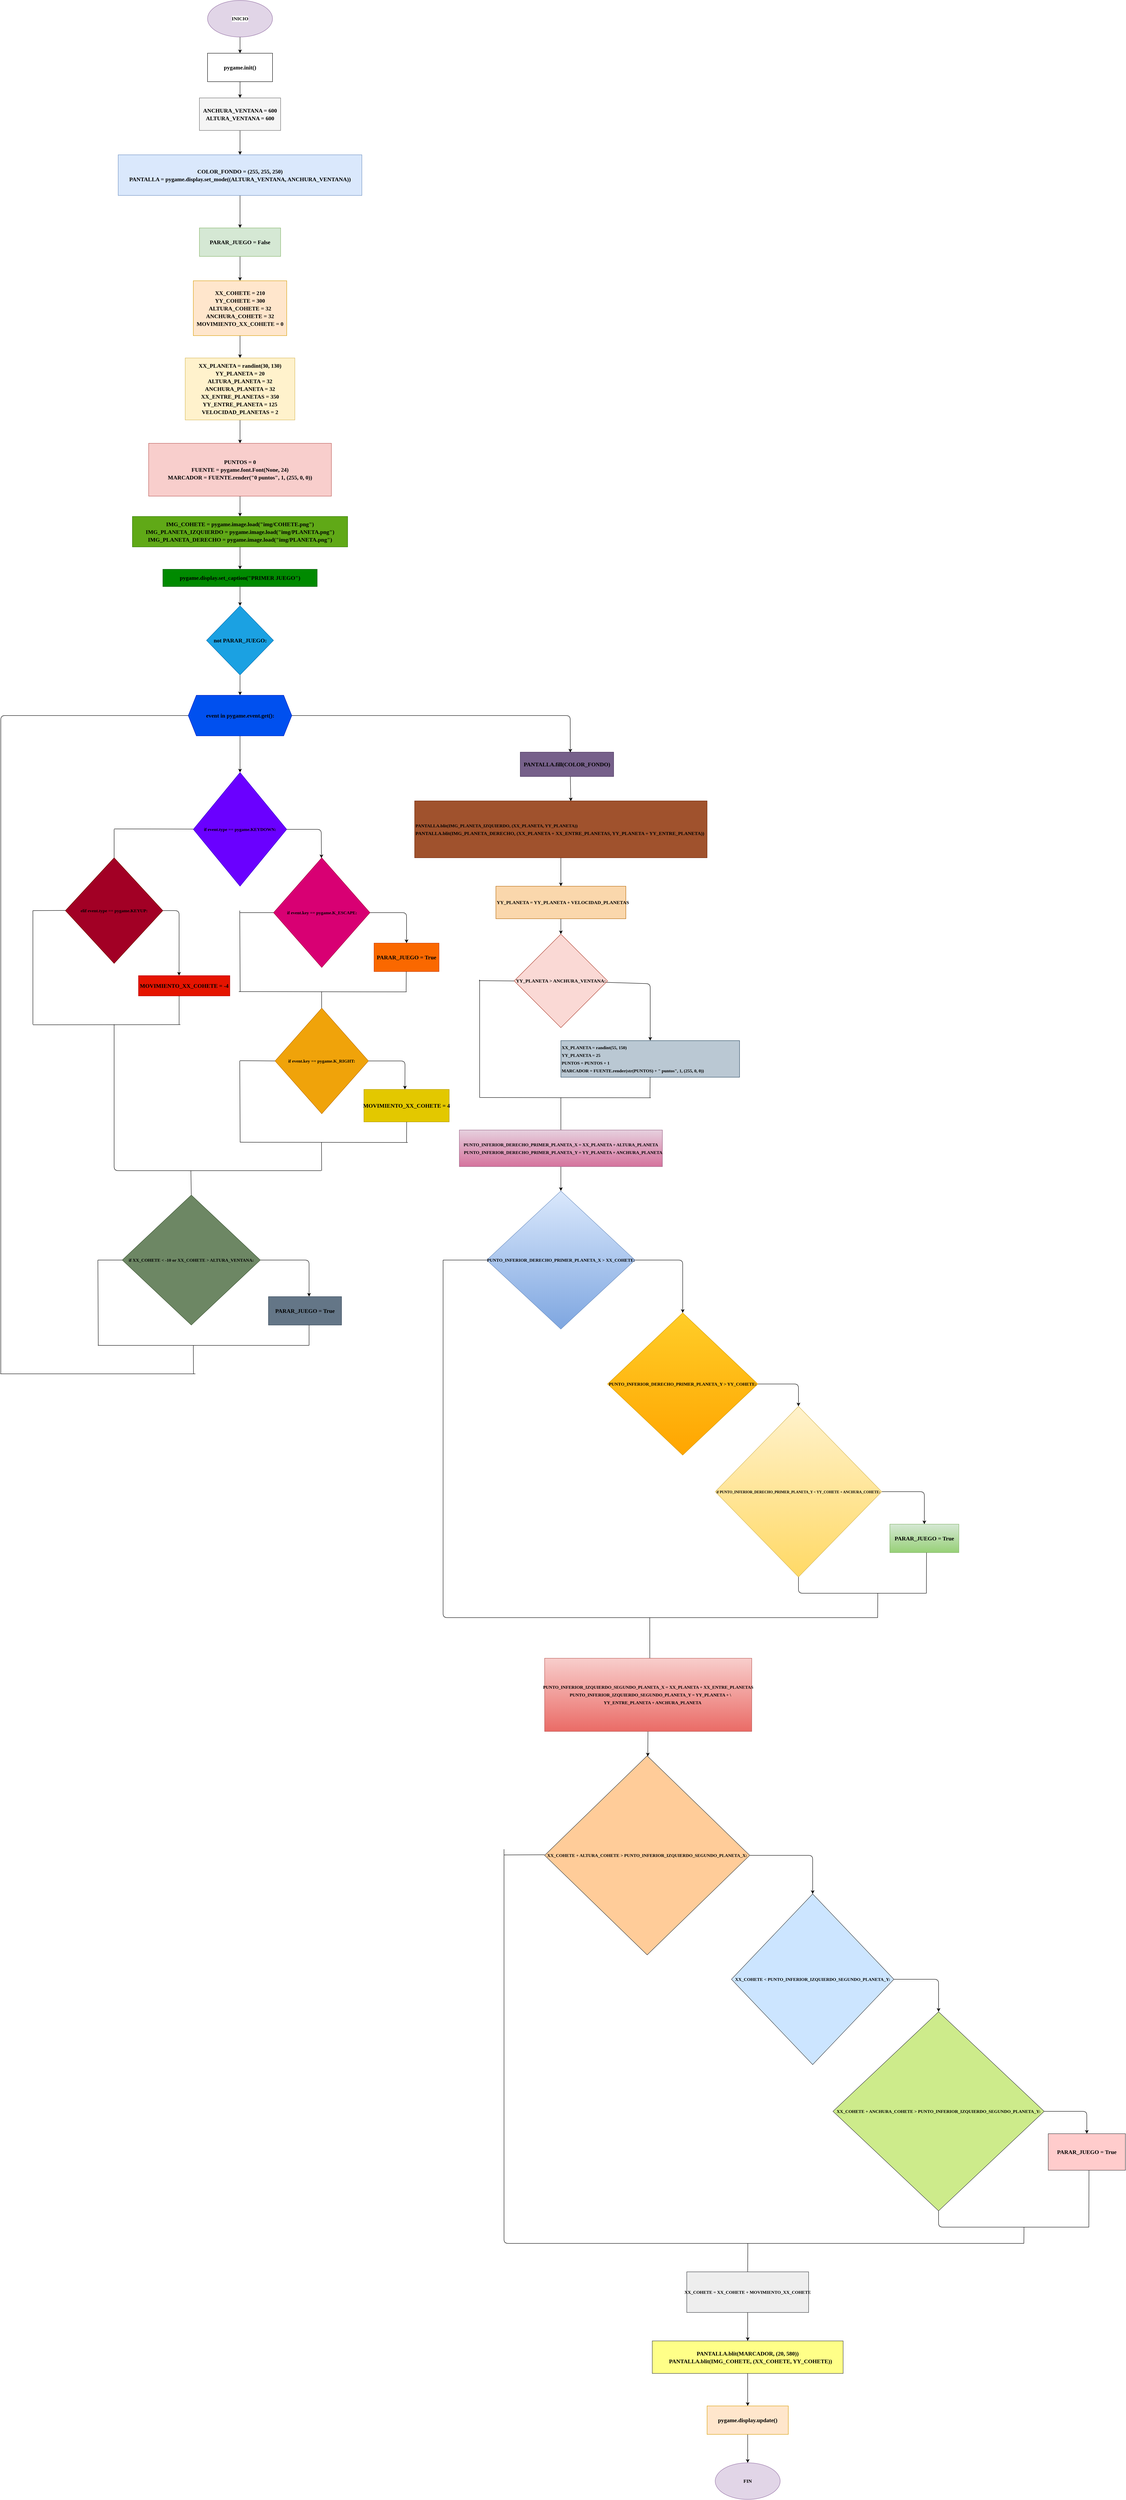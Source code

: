<mxfile>
    <diagram id="MiwLHL64rAyW10EWGruh" name="Página-1">
        <mxGraphModel dx="6847" dy="2290" grid="1" gridSize="10" guides="1" tooltips="1" connect="1" arrows="1" fold="1" page="1" pageScale="1" pageWidth="827" pageHeight="1169" math="0" shadow="0">
            <root>
                <mxCell id="0"/>
                <mxCell id="1" parent="0"/>
                <mxCell id="4" value="" style="edgeStyle=none;html=1;fontStyle=1;fontFamily=Verdana;fontColor=#000000;labelBackgroundColor=none;" parent="1" source="2" target="3" edge="1">
                    <mxGeometry relative="1" as="geometry"/>
                </mxCell>
                <mxCell id="2" value="INICIO" style="ellipse;whiteSpace=wrap;html=1;fontStyle=1;fontFamily=Verdana;labelBackgroundColor=#FFFFFF;fillColor=#e1d5e7;strokeColor=#9673a6;" parent="1" vertex="1">
                    <mxGeometry x="230" y="40" width="160" height="90" as="geometry"/>
                </mxCell>
                <mxCell id="6" value="" style="edgeStyle=none;html=1;fontFamily=Verdana;fontStyle=1;fontColor=#000000;labelBackgroundColor=none;" parent="1" source="3" target="5" edge="1">
                    <mxGeometry relative="1" as="geometry"/>
                </mxCell>
                <mxCell id="3" value="&lt;div style=&quot;font-size: 14px; line-height: 19px; white-space: pre;&quot;&gt;&lt;span style=&quot;&quot;&gt;pygame&lt;/span&gt;&lt;span style=&quot;&quot;&gt;.&lt;/span&gt;&lt;span style=&quot;&quot;&gt;init&lt;/span&gt;&lt;span style=&quot;&quot;&gt;()&lt;/span&gt;&lt;/div&gt;" style="whiteSpace=wrap;html=1;fontStyle=1;fontFamily=Verdana;labelBackgroundColor=none;fontColor=#000000;" parent="1" vertex="1">
                    <mxGeometry x="230" y="170" width="160" height="70" as="geometry"/>
                </mxCell>
                <mxCell id="8" value="" style="edgeStyle=none;html=1;fontFamily=Verdana;fontStyle=1;fontColor=#000000;labelBackgroundColor=none;" parent="1" source="5" target="7" edge="1">
                    <mxGeometry relative="1" as="geometry"/>
                </mxCell>
                <mxCell id="5" value="&lt;div style=&quot;font-size: 14px; line-height: 19px; white-space: pre;&quot;&gt;&lt;div&gt;&lt;span style=&quot;&quot;&gt;ANCHURA_VENTANA&lt;/span&gt;&lt;span style=&quot;&quot;&gt; &lt;/span&gt;&lt;span style=&quot;&quot;&gt;=&lt;/span&gt;&lt;span style=&quot;&quot;&gt; &lt;/span&gt;&lt;span style=&quot;&quot;&gt;600&lt;/span&gt;&lt;/div&gt;&lt;div&gt;&lt;span style=&quot;&quot;&gt;ALTURA_VENTANA&lt;/span&gt;&lt;span style=&quot;&quot;&gt; &lt;/span&gt;&lt;span style=&quot;&quot;&gt;=&lt;/span&gt;&lt;span style=&quot;&quot;&gt; &lt;/span&gt;&lt;span style=&quot;&quot;&gt;600&lt;/span&gt;&lt;/div&gt;&lt;/div&gt;" style="whiteSpace=wrap;html=1;fontFamily=Verdana;fontColor=#000000;fontStyle=1;labelBackgroundColor=none;fillColor=#f5f5f5;strokeColor=#666666;" parent="1" vertex="1">
                    <mxGeometry x="210" y="280" width="200" height="80" as="geometry"/>
                </mxCell>
                <mxCell id="10" value="" style="edgeStyle=none;html=1;fontFamily=Verdana;fontStyle=1;fontColor=#000000;labelBackgroundColor=none;" parent="1" source="7" target="9" edge="1">
                    <mxGeometry relative="1" as="geometry"/>
                </mxCell>
                <mxCell id="7" value="&lt;div style=&quot;font-size: 14px; line-height: 19px; white-space: pre;&quot;&gt;&lt;div&gt;&lt;span style=&quot;&quot;&gt;COLOR_FONDO&lt;/span&gt;&lt;span style=&quot;&quot;&gt; &lt;/span&gt;&lt;span style=&quot;&quot;&gt;=&lt;/span&gt;&lt;span style=&quot;&quot;&gt; (&lt;/span&gt;&lt;span style=&quot;&quot;&gt;255&lt;/span&gt;&lt;span style=&quot;&quot;&gt;, &lt;/span&gt;&lt;span style=&quot;&quot;&gt;255&lt;/span&gt;&lt;span style=&quot;&quot;&gt;, &lt;/span&gt;&lt;span style=&quot;&quot;&gt;250&lt;/span&gt;&lt;span style=&quot;&quot;&gt;)&lt;/span&gt;&lt;/div&gt;&lt;div&gt;&lt;span style=&quot;&quot;&gt;PANTALLA&lt;/span&gt;&lt;span style=&quot;&quot;&gt; &lt;/span&gt;&lt;span style=&quot;&quot;&gt;=&lt;/span&gt;&lt;span style=&quot;&quot;&gt; &lt;/span&gt;&lt;span style=&quot;&quot;&gt;pygame&lt;/span&gt;&lt;span style=&quot;&quot;&gt;.&lt;/span&gt;&lt;span style=&quot;&quot;&gt;display&lt;/span&gt;&lt;span style=&quot;&quot;&gt;.&lt;/span&gt;&lt;span style=&quot;&quot;&gt;set_mode&lt;/span&gt;&lt;span style=&quot;&quot;&gt;((&lt;/span&gt;&lt;span style=&quot;&quot;&gt;ALTURA_VENTANA&lt;/span&gt;&lt;span style=&quot;&quot;&gt;, &lt;/span&gt;&lt;span style=&quot;&quot;&gt;ANCHURA_VENTANA&lt;/span&gt;&lt;span style=&quot;&quot;&gt;))&lt;/span&gt;&lt;/div&gt;&lt;/div&gt;" style="whiteSpace=wrap;html=1;fontFamily=Verdana;fontStyle=1;labelBackgroundColor=none;fillColor=#dae8fc;strokeColor=#6c8ebf;fontColor=#000000;" parent="1" vertex="1">
                    <mxGeometry x="10" y="420" width="600" height="100" as="geometry"/>
                </mxCell>
                <mxCell id="12" value="" style="edgeStyle=none;html=1;fontFamily=Verdana;fontStyle=1;fontColor=#000000;labelBackgroundColor=none;" parent="1" source="9" target="11" edge="1">
                    <mxGeometry relative="1" as="geometry"/>
                </mxCell>
                <mxCell id="9" value="&lt;div style=&quot;font-size: 14px; line-height: 19px; white-space: pre;&quot;&gt;&lt;div&gt;&lt;span style=&quot;&quot;&gt;PARAR_JUEGO&lt;/span&gt;&lt;span style=&quot;&quot;&gt; &lt;/span&gt;&lt;span style=&quot;&quot;&gt;=&lt;/span&gt;&lt;span style=&quot;&quot;&gt; &lt;/span&gt;&lt;span style=&quot;&quot;&gt;False&lt;/span&gt;&lt;/div&gt;&lt;/div&gt;" style="whiteSpace=wrap;html=1;fontFamily=Verdana;fontStyle=1;labelBackgroundColor=none;fillColor=#d5e8d4;strokeColor=#82b366;fontColor=#000000;" parent="1" vertex="1">
                    <mxGeometry x="210" y="600" width="200" height="70" as="geometry"/>
                </mxCell>
                <mxCell id="14" value="" style="edgeStyle=none;html=1;fontFamily=Verdana;fontStyle=1;fontColor=#000000;labelBackgroundColor=none;" parent="1" source="11" target="13" edge="1">
                    <mxGeometry relative="1" as="geometry"/>
                </mxCell>
                <mxCell id="11" value="&lt;div style=&quot;font-size: 14px; line-height: 19px; white-space: pre;&quot;&gt;&lt;div&gt;&lt;span style=&quot;&quot;&gt;XX_COHETE&lt;/span&gt;&lt;span style=&quot;&quot;&gt; &lt;/span&gt;&lt;span style=&quot;&quot;&gt;=&lt;/span&gt;&lt;span style=&quot;&quot;&gt; &lt;/span&gt;&lt;span style=&quot;&quot;&gt;210&lt;/span&gt;&lt;/div&gt;&lt;div&gt;&lt;span style=&quot;&quot;&gt;YY_COHETE&lt;/span&gt;&lt;span style=&quot;&quot;&gt; &lt;/span&gt;&lt;span style=&quot;&quot;&gt;=&lt;/span&gt;&lt;span style=&quot;&quot;&gt; &lt;/span&gt;&lt;span style=&quot;&quot;&gt;300&lt;/span&gt;&lt;/div&gt;&lt;div&gt;&lt;span style=&quot;&quot;&gt;ALTURA_COHETE&lt;/span&gt;&lt;span style=&quot;&quot;&gt; &lt;/span&gt;&lt;span style=&quot;&quot;&gt;=&lt;/span&gt;&lt;span style=&quot;&quot;&gt; &lt;/span&gt;&lt;span style=&quot;&quot;&gt;32&lt;/span&gt;&lt;/div&gt;&lt;div&gt;&lt;span style=&quot;&quot;&gt;ANCHURA_COHETE&lt;/span&gt;&lt;span style=&quot;&quot;&gt; &lt;/span&gt;&lt;span style=&quot;&quot;&gt;=&lt;/span&gt;&lt;span style=&quot;&quot;&gt; &lt;/span&gt;&lt;span style=&quot;&quot;&gt;32&lt;/span&gt;&lt;/div&gt;&lt;div&gt;&lt;span style=&quot;&quot;&gt;MOVIMIENTO_XX_COHETE&lt;/span&gt;&lt;span style=&quot;&quot;&gt; &lt;/span&gt;&lt;span style=&quot;&quot;&gt;=&lt;/span&gt;&lt;span style=&quot;&quot;&gt; &lt;/span&gt;&lt;span style=&quot;&quot;&gt;0&lt;/span&gt;&lt;/div&gt;&lt;/div&gt;" style="whiteSpace=wrap;html=1;fontFamily=Verdana;fontStyle=1;labelBackgroundColor=none;fillColor=#ffe6cc;strokeColor=#d79b00;fontColor=#000000;" parent="1" vertex="1">
                    <mxGeometry x="195" y="730" width="230" height="135" as="geometry"/>
                </mxCell>
                <mxCell id="17" value="" style="edgeStyle=none;html=1;fontFamily=Verdana;fontStyle=1;fontColor=#000000;labelBackgroundColor=none;" parent="1" source="13" target="16" edge="1">
                    <mxGeometry relative="1" as="geometry"/>
                </mxCell>
                <mxCell id="13" value="&lt;div style=&quot;font-size: 14px; line-height: 19px; white-space: pre;&quot;&gt;&lt;div&gt;&lt;span style=&quot;&quot;&gt;XX_PLANETA&lt;/span&gt;&lt;span style=&quot;&quot;&gt; &lt;/span&gt;&lt;span style=&quot;&quot;&gt;=&lt;/span&gt;&lt;span style=&quot;&quot;&gt; &lt;/span&gt;&lt;span style=&quot;&quot;&gt;randint&lt;/span&gt;&lt;span style=&quot;&quot;&gt;(&lt;/span&gt;&lt;span style=&quot;&quot;&gt;30&lt;/span&gt;&lt;span style=&quot;&quot;&gt;, &lt;/span&gt;&lt;span style=&quot;&quot;&gt;130&lt;/span&gt;&lt;span style=&quot;&quot;&gt;)&lt;/span&gt;&lt;/div&gt;&lt;div&gt;&lt;span style=&quot;&quot;&gt;YY_PLANETA&lt;/span&gt;&lt;span style=&quot;&quot;&gt; &lt;/span&gt;&lt;span style=&quot;&quot;&gt;=&lt;/span&gt;&lt;span style=&quot;&quot;&gt; &lt;/span&gt;&lt;span style=&quot;&quot;&gt;20&lt;/span&gt;&lt;/div&gt;&lt;div&gt;&lt;span style=&quot;&quot;&gt;ALTURA_PLANETA&lt;/span&gt;&lt;span style=&quot;&quot;&gt; &lt;/span&gt;&lt;span style=&quot;&quot;&gt;=&lt;/span&gt;&lt;span style=&quot;&quot;&gt; &lt;/span&gt;&lt;span style=&quot;&quot;&gt;32&lt;/span&gt;&lt;/div&gt;&lt;div&gt;&lt;span style=&quot;&quot;&gt;ANCHURA_PLANETA&lt;/span&gt;&lt;span style=&quot;&quot;&gt; &lt;/span&gt;&lt;span style=&quot;&quot;&gt;=&lt;/span&gt;&lt;span style=&quot;&quot;&gt; &lt;/span&gt;&lt;span style=&quot;&quot;&gt;32&lt;/span&gt;&lt;/div&gt;&lt;div&gt;&lt;span style=&quot;&quot;&gt;XX_ENTRE_PLANETAS&lt;/span&gt;&lt;span style=&quot;&quot;&gt; &lt;/span&gt;&lt;span style=&quot;&quot;&gt;=&lt;/span&gt;&lt;span style=&quot;&quot;&gt; &lt;/span&gt;&lt;span style=&quot;&quot;&gt;350&lt;/span&gt;&lt;/div&gt;&lt;div&gt;&lt;span style=&quot;&quot;&gt;YY_ENTRE_PLANETA&lt;/span&gt;&lt;span style=&quot;&quot;&gt; &lt;/span&gt;&lt;span style=&quot;&quot;&gt;=&lt;/span&gt;&lt;span style=&quot;&quot;&gt; &lt;/span&gt;&lt;span style=&quot;&quot;&gt;125&lt;/span&gt;&lt;/div&gt;&lt;div&gt;&lt;span style=&quot;&quot;&gt;VELOCIDAD_PLANETAS&lt;/span&gt;&lt;span style=&quot;&quot;&gt; &lt;/span&gt;&lt;span style=&quot;&quot;&gt;=&lt;/span&gt;&lt;span style=&quot;&quot;&gt; &lt;/span&gt;&lt;span style=&quot;&quot;&gt;2&lt;/span&gt;&lt;/div&gt;&lt;/div&gt;" style="whiteSpace=wrap;html=1;fontFamily=Verdana;fontStyle=1;labelBackgroundColor=none;fillColor=#fff2cc;strokeColor=#d6b656;fontColor=#000000;" parent="1" vertex="1">
                    <mxGeometry x="175" y="920" width="270" height="152.5" as="geometry"/>
                </mxCell>
                <mxCell id="19" value="" style="edgeStyle=none;html=1;fontFamily=Verdana;fontStyle=1;fontColor=#000000;labelBackgroundColor=none;" parent="1" source="16" target="18" edge="1">
                    <mxGeometry relative="1" as="geometry"/>
                </mxCell>
                <mxCell id="16" value="&lt;div style=&quot;font-size: 14px; line-height: 19px; white-space: pre;&quot;&gt;&lt;div&gt;&lt;span style=&quot;&quot;&gt;PUNTOS&lt;/span&gt;&lt;span style=&quot;&quot;&gt; &lt;/span&gt;&lt;span style=&quot;&quot;&gt;=&lt;/span&gt;&lt;span style=&quot;&quot;&gt; &lt;/span&gt;&lt;span style=&quot;&quot;&gt;0&lt;/span&gt;&lt;/div&gt;&lt;div&gt;&lt;span style=&quot;&quot;&gt;FUENTE&lt;/span&gt;&lt;span style=&quot;&quot;&gt; &lt;/span&gt;&lt;span style=&quot;&quot;&gt;=&lt;/span&gt;&lt;span style=&quot;&quot;&gt; &lt;/span&gt;&lt;span style=&quot;&quot;&gt;pygame&lt;/span&gt;&lt;span style=&quot;&quot;&gt;.&lt;/span&gt;&lt;span style=&quot;&quot;&gt;font&lt;/span&gt;&lt;span style=&quot;&quot;&gt;.&lt;/span&gt;&lt;span style=&quot;&quot;&gt;Font&lt;/span&gt;&lt;span style=&quot;&quot;&gt;(&lt;/span&gt;&lt;span style=&quot;&quot;&gt;None&lt;/span&gt;&lt;span style=&quot;&quot;&gt;, &lt;/span&gt;&lt;span style=&quot;&quot;&gt;24&lt;/span&gt;&lt;span style=&quot;&quot;&gt;)&lt;/span&gt;&lt;/div&gt;&lt;div&gt;&lt;span style=&quot;&quot;&gt;MARCADOR&lt;/span&gt;&lt;span style=&quot;&quot;&gt; &lt;/span&gt;&lt;span style=&quot;&quot;&gt;=&lt;/span&gt;&lt;span style=&quot;&quot;&gt; &lt;/span&gt;&lt;span style=&quot;&quot;&gt;FUENTE&lt;/span&gt;&lt;span style=&quot;&quot;&gt;.&lt;/span&gt;&lt;span style=&quot;&quot;&gt;render&lt;/span&gt;&lt;span style=&quot;&quot;&gt;(&lt;/span&gt;&lt;span style=&quot;&quot;&gt;&quot;0 puntos&quot;&lt;/span&gt;&lt;span style=&quot;&quot;&gt;, &lt;/span&gt;&lt;span style=&quot;&quot;&gt;1&lt;/span&gt;&lt;span style=&quot;&quot;&gt;, (&lt;/span&gt;&lt;span style=&quot;&quot;&gt;255&lt;/span&gt;&lt;span style=&quot;&quot;&gt;, &lt;/span&gt;&lt;span style=&quot;&quot;&gt;0&lt;/span&gt;&lt;span style=&quot;&quot;&gt;, &lt;/span&gt;&lt;span style=&quot;&quot;&gt;0&lt;/span&gt;&lt;span style=&quot;&quot;&gt;))&lt;/span&gt;&lt;/div&gt;&lt;/div&gt;" style="whiteSpace=wrap;html=1;fontFamily=Verdana;fontStyle=1;labelBackgroundColor=none;fillColor=#f8cecc;strokeColor=#b85450;fontColor=#000000;" parent="1" vertex="1">
                    <mxGeometry x="85" y="1130" width="450" height="130" as="geometry"/>
                </mxCell>
                <mxCell id="21" value="" style="edgeStyle=none;html=1;fontFamily=Verdana;fontStyle=1;fontColor=#000000;labelBackgroundColor=none;" parent="1" source="18" target="20" edge="1">
                    <mxGeometry relative="1" as="geometry"/>
                </mxCell>
                <mxCell id="18" value="&lt;div style=&quot;font-size: 14px; line-height: 19px; white-space: pre;&quot;&gt;&lt;div&gt;&lt;span style=&quot;&quot;&gt;IMG_COHETE&lt;/span&gt;&lt;span style=&quot;&quot;&gt; &lt;/span&gt;&lt;span style=&quot;&quot;&gt;=&lt;/span&gt;&lt;span style=&quot;&quot;&gt; &lt;/span&gt;&lt;span style=&quot;&quot;&gt;pygame&lt;/span&gt;&lt;span style=&quot;&quot;&gt;.&lt;/span&gt;&lt;span style=&quot;&quot;&gt;image&lt;/span&gt;&lt;span style=&quot;&quot;&gt;.&lt;/span&gt;&lt;span style=&quot;&quot;&gt;load&lt;/span&gt;&lt;span style=&quot;&quot;&gt;(&lt;/span&gt;&lt;span style=&quot;&quot;&gt;&quot;img/COHETE.png&quot;&lt;/span&gt;&lt;span style=&quot;&quot;&gt;)&lt;/span&gt;&lt;/div&gt;&lt;div&gt;&lt;span style=&quot;&quot;&gt;IMG_PLANETA_IZQUIERDO&lt;/span&gt;&lt;span style=&quot;&quot;&gt; &lt;/span&gt;&lt;span style=&quot;&quot;&gt;=&lt;/span&gt;&lt;span style=&quot;&quot;&gt; &lt;/span&gt;&lt;span style=&quot;&quot;&gt;pygame&lt;/span&gt;&lt;span style=&quot;&quot;&gt;.&lt;/span&gt;&lt;span style=&quot;&quot;&gt;image&lt;/span&gt;&lt;span style=&quot;&quot;&gt;.&lt;/span&gt;&lt;span style=&quot;&quot;&gt;load&lt;/span&gt;&lt;span style=&quot;&quot;&gt;(&lt;/span&gt;&lt;span style=&quot;&quot;&gt;&quot;img/PLANETA.png&quot;&lt;/span&gt;&lt;span style=&quot;&quot;&gt;)&lt;/span&gt;&lt;/div&gt;&lt;div&gt;&lt;span style=&quot;&quot;&gt;IMG_PLANETA_DERECHO&lt;/span&gt;&lt;span style=&quot;&quot;&gt; &lt;/span&gt;&lt;span style=&quot;&quot;&gt;=&lt;/span&gt;&lt;span style=&quot;&quot;&gt; &lt;/span&gt;&lt;span style=&quot;&quot;&gt;pygame&lt;/span&gt;&lt;span style=&quot;&quot;&gt;.&lt;/span&gt;&lt;span style=&quot;&quot;&gt;image&lt;/span&gt;&lt;span style=&quot;&quot;&gt;.&lt;/span&gt;&lt;span style=&quot;&quot;&gt;load&lt;/span&gt;&lt;span style=&quot;&quot;&gt;(&lt;/span&gt;&lt;span style=&quot;&quot;&gt;&quot;img/PLANETA.png&quot;&lt;/span&gt;&lt;span style=&quot;&quot;&gt;)&lt;/span&gt;&lt;/div&gt;&lt;/div&gt;" style="whiteSpace=wrap;html=1;fontFamily=Verdana;fontColor=#000000;fontStyle=1;labelBackgroundColor=none;fillColor=#60a917;strokeColor=#2D7600;" parent="1" vertex="1">
                    <mxGeometry x="45" y="1310" width="530" height="75" as="geometry"/>
                </mxCell>
                <mxCell id="23" value="" style="edgeStyle=none;html=1;fontFamily=Verdana;fontStyle=1;fontColor=#000000;labelBackgroundColor=none;" parent="1" source="20" target="22" edge="1">
                    <mxGeometry relative="1" as="geometry"/>
                </mxCell>
                <mxCell id="20" value="&lt;div style=&quot;font-size: 14px; line-height: 19px; white-space: pre;&quot;&gt;&lt;span style=&quot;&quot;&gt;pygame&lt;/span&gt;&lt;span style=&quot;&quot;&gt;.&lt;/span&gt;&lt;span style=&quot;&quot;&gt;display&lt;/span&gt;&lt;span style=&quot;&quot;&gt;.&lt;/span&gt;&lt;span style=&quot;&quot;&gt;set_caption&lt;/span&gt;&lt;span style=&quot;&quot;&gt;(&lt;/span&gt;&lt;span style=&quot;&quot;&gt;&quot;PRIMER JUEGO&quot;&lt;/span&gt;&lt;span style=&quot;&quot;&gt;)&lt;/span&gt;&lt;/div&gt;" style="whiteSpace=wrap;html=1;fontFamily=Verdana;fontColor=#000000;fontStyle=1;labelBackgroundColor=none;fillColor=#008a00;strokeColor=#005700;" parent="1" vertex="1">
                    <mxGeometry x="120" y="1440" width="380" height="42.5" as="geometry"/>
                </mxCell>
                <mxCell id="25" value="" style="edgeStyle=none;html=1;fontFamily=Verdana;fontStyle=1;fontColor=#000000;labelBackgroundColor=none;" parent="1" source="22" target="24" edge="1">
                    <mxGeometry relative="1" as="geometry"/>
                </mxCell>
                <mxCell id="22" value="&lt;div style=&quot;font-size: 14px; line-height: 19px; white-space: pre;&quot;&gt;&lt;span style=&quot;&quot;&gt;not&lt;/span&gt;&lt;span style=&quot;&quot;&gt; &lt;/span&gt;&lt;span style=&quot;&quot;&gt;PARAR_JUEGO&lt;/span&gt;&lt;span style=&quot;&quot;&gt;:&lt;/span&gt;&lt;/div&gt;" style="rhombus;whiteSpace=wrap;html=1;fontFamily=Verdana;fontColor=#000000;fontStyle=1;labelBackgroundColor=none;fillColor=#1ba1e2;strokeColor=#006EAF;" parent="1" vertex="1">
                    <mxGeometry x="227.5" y="1530" width="165" height="170" as="geometry"/>
                </mxCell>
                <mxCell id="27" value="" style="edgeStyle=none;html=1;fontFamily=Verdana;fontStyle=1;fontColor=#000000;labelBackgroundColor=none;" parent="1" source="24" target="26" edge="1">
                    <mxGeometry relative="1" as="geometry"/>
                </mxCell>
                <mxCell id="80" value="" style="edgeStyle=none;html=1;entryX=0.536;entryY=0.016;entryDx=0;entryDy=0;entryPerimeter=0;fontFamily=Verdana;fontStyle=1;fontColor=#000000;labelBackgroundColor=none;" parent="1" source="24" target="79" edge="1">
                    <mxGeometry relative="1" as="geometry">
                        <Array as="points">
                            <mxPoint x="600" y="1800"/>
                            <mxPoint x="1123" y="1800"/>
                        </Array>
                    </mxGeometry>
                </mxCell>
                <mxCell id="24" value="&lt;div style=&quot;font-size: 14px; line-height: 19px; white-space: pre;&quot;&gt;&lt;span style=&quot;&quot;&gt;event&lt;/span&gt;&lt;span style=&quot;&quot;&gt; &lt;/span&gt;&lt;span style=&quot;&quot;&gt;in&lt;/span&gt;&lt;span style=&quot;&quot;&gt; &lt;/span&gt;&lt;span style=&quot;&quot;&gt;pygame&lt;/span&gt;&lt;span style=&quot;&quot;&gt;.&lt;/span&gt;&lt;span style=&quot;&quot;&gt;event&lt;/span&gt;&lt;span style=&quot;&quot;&gt;.&lt;/span&gt;&lt;span style=&quot;&quot;&gt;get&lt;/span&gt;&lt;span style=&quot;&quot;&gt;():&lt;/span&gt;&lt;/div&gt;" style="shape=hexagon;perimeter=hexagonPerimeter2;whiteSpace=wrap;html=1;fixedSize=1;fontFamily=Verdana;fontColor=#000000;fontStyle=1;labelBackgroundColor=none;fillColor=#0050ef;strokeColor=#001DBC;" parent="1" vertex="1">
                    <mxGeometry x="182.5" y="1750" width="255" height="100" as="geometry"/>
                </mxCell>
                <mxCell id="29" value="" style="edgeStyle=none;html=1;fontFamily=Verdana;fontStyle=1;fontColor=#000000;labelBackgroundColor=none;" parent="1" source="26" target="28" edge="1">
                    <mxGeometry relative="1" as="geometry">
                        <mxPoint x="500" y="2150" as="targetPoint"/>
                        <Array as="points">
                            <mxPoint x="510" y="2080"/>
                        </Array>
                    </mxGeometry>
                </mxCell>
                <mxCell id="26" value="&lt;div style=&quot;line-height: 19px; white-space: pre;&quot;&gt;&lt;div style=&quot;&quot;&gt;&lt;font style=&quot;font-size: 11px;&quot;&gt;&lt;span style=&quot;&quot;&gt;if&lt;/span&gt;&lt;span style=&quot;&quot;&gt; &lt;/span&gt;&lt;span style=&quot;&quot;&gt;event&lt;/span&gt;&lt;span style=&quot;&quot;&gt;.&lt;/span&gt;&lt;span style=&quot;&quot;&gt;type&lt;/span&gt;&lt;span style=&quot;&quot;&gt; &lt;/span&gt;&lt;span style=&quot;&quot;&gt;==&lt;/span&gt;&lt;span style=&quot;&quot;&gt; &lt;/span&gt;&lt;span style=&quot;&quot;&gt;pygame&lt;/span&gt;&lt;span style=&quot;&quot;&gt;.&lt;/span&gt;&lt;span style=&quot;&quot;&gt;KEYDOWN&lt;/span&gt;&lt;span style=&quot;&quot;&gt;:&lt;/span&gt;&lt;/font&gt;&lt;/div&gt;&lt;/div&gt;" style="rhombus;whiteSpace=wrap;html=1;fontFamily=Verdana;fontColor=#000000;fontStyle=1;labelBackgroundColor=none;fillColor=#6a00ff;strokeColor=#3700CC;" parent="1" vertex="1">
                    <mxGeometry x="195" y="1940" width="230" height="280" as="geometry"/>
                </mxCell>
                <mxCell id="31" value="" style="edgeStyle=none;html=1;exitX=1;exitY=0.5;exitDx=0;exitDy=0;fontFamily=Verdana;fontStyle=1;fontColor=#000000;labelBackgroundColor=none;" parent="1" source="28" target="32" edge="1">
                    <mxGeometry relative="1" as="geometry">
                        <mxPoint x="720" y="2370" as="targetPoint"/>
                        <Array as="points">
                            <mxPoint x="720" y="2285"/>
                        </Array>
                    </mxGeometry>
                </mxCell>
                <mxCell id="28" value="&lt;div style=&quot;line-height: 19px; white-space: pre;&quot;&gt;&lt;div style=&quot;&quot;&gt;&lt;font style=&quot;font-size: 11px;&quot;&gt;&lt;span style=&quot;&quot;&gt;if&lt;/span&gt;&lt;span style=&quot;&quot;&gt; &lt;/span&gt;&lt;span style=&quot;&quot;&gt;event&lt;/span&gt;&lt;span style=&quot;&quot;&gt;.key &lt;/span&gt;&lt;span style=&quot;&quot;&gt;==&lt;/span&gt;&lt;span style=&quot;&quot;&gt; &lt;/span&gt;&lt;span style=&quot;&quot;&gt;pygame&lt;/span&gt;&lt;span style=&quot;&quot;&gt;.&lt;/span&gt;&lt;span style=&quot;&quot;&gt;K_ESCAPE&lt;/span&gt;&lt;span style=&quot;&quot;&gt;:&lt;/span&gt;&lt;/font&gt;&lt;/div&gt;&lt;/div&gt;" style="rhombus;whiteSpace=wrap;html=1;fontFamily=Verdana;fontColor=#000000;fontStyle=1;labelBackgroundColor=none;fillColor=#d80073;strokeColor=#A50040;" parent="1" vertex="1">
                    <mxGeometry x="392.5" y="2150" width="237.5" height="270" as="geometry"/>
                </mxCell>
                <mxCell id="32" value="&lt;div style=&quot;font-size: 14px; line-height: 19px; white-space: pre;&quot;&gt;&lt;span style=&quot;&quot;&gt;PARAR_JUEGO&lt;/span&gt;&lt;span style=&quot;&quot;&gt; &lt;/span&gt;&lt;span style=&quot;&quot;&gt;=&lt;/span&gt;&lt;span style=&quot;&quot;&gt; &lt;/span&gt;&lt;span style=&quot;&quot;&gt;True&lt;/span&gt;&lt;/div&gt;" style="rounded=0;whiteSpace=wrap;html=1;fontFamily=Verdana;fontStyle=1;fontColor=#000000;labelBackgroundColor=none;fillColor=#fa6800;strokeColor=#C73500;" parent="1" vertex="1">
                    <mxGeometry x="640" y="2360" width="160" height="70" as="geometry"/>
                </mxCell>
                <mxCell id="33" value="&lt;div style=&quot;line-height: 19px; white-space: pre;&quot;&gt;&lt;font style=&quot;font-size: 11px;&quot;&gt;&lt;span style=&quot;&quot;&gt;if&lt;/span&gt;&lt;span style=&quot;&quot;&gt; &lt;/span&gt;&lt;span style=&quot;&quot;&gt;event&lt;/span&gt;&lt;span style=&quot;&quot;&gt;.key &lt;/span&gt;&lt;span style=&quot;&quot;&gt;==&lt;/span&gt;&lt;span style=&quot;&quot;&gt; &lt;/span&gt;&lt;span style=&quot;&quot;&gt;pygame&lt;/span&gt;&lt;span style=&quot;&quot;&gt;.&lt;/span&gt;&lt;span style=&quot;&quot;&gt;K_RIGHT&lt;/span&gt;&lt;span style=&quot;&quot;&gt;:&lt;/span&gt;&lt;/font&gt;&lt;/div&gt;" style="rhombus;whiteSpace=wrap;html=1;fontFamily=Verdana;fontColor=#000000;fontStyle=1;labelBackgroundColor=none;fillColor=#f0a30a;strokeColor=#BD7000;" parent="1" vertex="1">
                    <mxGeometry x="396.25" y="2520" width="230" height="260" as="geometry"/>
                </mxCell>
                <mxCell id="38" value="&lt;div style=&quot;font-size: 14px; line-height: 19px; white-space: pre;&quot;&gt;&lt;span style=&quot;&quot;&gt;MOVIMIENTO_XX_COHETE&lt;/span&gt;&lt;span style=&quot;&quot;&gt; &lt;/span&gt;&lt;span style=&quot;&quot;&gt;=&lt;/span&gt;&lt;span style=&quot;&quot;&gt; &lt;/span&gt;&lt;span style=&quot;&quot;&gt;4&lt;/span&gt;&lt;/div&gt;" style="whiteSpace=wrap;html=1;fontFamily=Verdana;fontColor=#000000;fontStyle=1;labelBackgroundColor=none;fillColor=#e3c800;strokeColor=#B09500;" parent="1" vertex="1">
                    <mxGeometry x="615" y="2720" width="210" height="80" as="geometry"/>
                </mxCell>
                <mxCell id="43" value="" style="edgeStyle=none;html=1;exitX=1;exitY=0.5;exitDx=0;exitDy=0;entryX=0.444;entryY=0;entryDx=0;entryDy=0;entryPerimeter=0;fontFamily=Verdana;fontStyle=1;fontColor=#000000;labelBackgroundColor=none;" parent="1" source="40" target="42" edge="1">
                    <mxGeometry relative="1" as="geometry">
                        <mxPoint x="160" y="2430" as="targetPoint"/>
                        <Array as="points">
                            <mxPoint x="160" y="2280"/>
                        </Array>
                    </mxGeometry>
                </mxCell>
                <mxCell id="40" value="&lt;div style=&quot;line-height: 19px; white-space: pre;&quot;&gt;&lt;font style=&quot;font-size: 11px;&quot;&gt;&lt;span style=&quot;&quot;&gt;elif&lt;/span&gt;&lt;span style=&quot;&quot;&gt; &lt;/span&gt;&lt;span style=&quot;&quot;&gt;event&lt;/span&gt;&lt;span style=&quot;&quot;&gt;.&lt;/span&gt;&lt;span style=&quot;&quot;&gt;type&lt;/span&gt;&lt;span style=&quot;&quot;&gt; &lt;/span&gt;&lt;span style=&quot;&quot;&gt;==&lt;/span&gt;&lt;span style=&quot;&quot;&gt; &lt;/span&gt;&lt;span style=&quot;&quot;&gt;pygame&lt;/span&gt;&lt;span style=&quot;&quot;&gt;.&lt;/span&gt;&lt;span style=&quot;&quot;&gt;KEYUP&lt;/span&gt;&lt;span style=&quot;&quot;&gt;:&lt;/span&gt;&lt;/font&gt;&lt;/div&gt;" style="rhombus;whiteSpace=wrap;html=1;fontFamily=Verdana;fontColor=#000000;fontStyle=1;labelBackgroundColor=none;fillColor=#a20025;strokeColor=#6F0000;" parent="1" vertex="1">
                    <mxGeometry x="-120" y="2150" width="240" height="260" as="geometry"/>
                </mxCell>
                <mxCell id="42" value="&lt;div style=&quot;font-size: 14px; line-height: 19px; white-space: pre;&quot;&gt;&lt;span style=&quot;&quot;&gt;MOVIMIENTO_XX_COHETE&lt;/span&gt;&lt;span style=&quot;&quot;&gt; &lt;/span&gt;&lt;span style=&quot;&quot;&gt;=&lt;/span&gt;&lt;span style=&quot;&quot;&gt; &lt;/span&gt;&lt;span style=&quot;&quot;&gt;-&lt;/span&gt;&lt;span style=&quot;&quot;&gt;4&lt;/span&gt;&lt;/div&gt;" style="whiteSpace=wrap;html=1;fontFamily=Verdana;fontColor=#000000;fontStyle=1;labelBackgroundColor=none;fillColor=#e51400;strokeColor=#B20000;" parent="1" vertex="1">
                    <mxGeometry x="60" y="2440" width="225" height="50" as="geometry"/>
                </mxCell>
                <mxCell id="47" value="" style="edgeStyle=none;html=1;exitX=1;exitY=0.5;exitDx=0;exitDy=0;fontFamily=Verdana;fontStyle=1;fontColor=#000000;labelBackgroundColor=none;" parent="1" source="44" edge="1">
                    <mxGeometry relative="1" as="geometry">
                        <mxPoint x="480" y="3230" as="targetPoint"/>
                        <Array as="points">
                            <mxPoint x="480" y="3140"/>
                        </Array>
                    </mxGeometry>
                </mxCell>
                <mxCell id="44" value="&lt;div style=&quot;line-height: 19px; white-space: pre;&quot;&gt;&lt;font style=&quot;font-size: 11px;&quot;&gt;&lt;span style=&quot;&quot;&gt;if&lt;/span&gt;&lt;span style=&quot;&quot;&gt; &lt;/span&gt;&lt;span style=&quot;&quot;&gt;XX_COHETE&lt;/span&gt;&lt;span style=&quot;&quot;&gt; &lt;/span&gt;&lt;span style=&quot;&quot;&gt;&amp;lt;&lt;/span&gt;&lt;span style=&quot;&quot;&gt; &lt;/span&gt;&lt;span style=&quot;&quot;&gt;-&lt;/span&gt;&lt;span style=&quot;&quot;&gt;10&lt;/span&gt;&lt;span style=&quot;&quot;&gt; &lt;/span&gt;&lt;span style=&quot;&quot;&gt;or&lt;/span&gt;&lt;span style=&quot;&quot;&gt; &lt;/span&gt;&lt;span style=&quot;&quot;&gt;XX_COHETE&lt;/span&gt;&lt;span style=&quot;&quot;&gt; &lt;/span&gt;&lt;span style=&quot;&quot;&gt;&amp;gt;&lt;/span&gt;&lt;span style=&quot;&quot;&gt; &lt;/span&gt;&lt;span style=&quot;&quot;&gt;ALTURA_VENTANA&lt;/span&gt;&lt;span style=&quot;&quot;&gt;:&lt;/span&gt;&lt;/font&gt;&lt;/div&gt;" style="rhombus;whiteSpace=wrap;html=1;fontFamily=Verdana;fontColor=#000000;fontStyle=1;labelBackgroundColor=none;fillColor=#6d8764;strokeColor=#3A5431;" parent="1" vertex="1">
                    <mxGeometry x="20" y="2980" width="340" height="320" as="geometry"/>
                </mxCell>
                <mxCell id="46" value="&lt;div style=&quot;font-size: 14px; line-height: 19px; white-space: pre;&quot;&gt;&lt;span style=&quot;&quot;&gt;PARAR_JUEGO&lt;/span&gt;&lt;span style=&quot;&quot;&gt; &lt;/span&gt;&lt;span style=&quot;&quot;&gt;=&lt;/span&gt;&lt;span style=&quot;&quot;&gt; &lt;/span&gt;&lt;span style=&quot;&quot;&gt;True&lt;/span&gt;&lt;/div&gt;" style="whiteSpace=wrap;html=1;fontFamily=Verdana;fontColor=#000000;fontStyle=1;labelBackgroundColor=none;fillColor=#647687;strokeColor=#314354;" parent="1" vertex="1">
                    <mxGeometry x="380" y="3230" width="180" height="70" as="geometry"/>
                </mxCell>
                <mxCell id="50" value="" style="endArrow=none;html=1;entryX=0;entryY=0.5;entryDx=0;entryDy=0;fontFamily=Verdana;fontStyle=1;fontColor=#000000;labelBackgroundColor=none;" parent="1" target="28" edge="1">
                    <mxGeometry width="50" height="50" relative="1" as="geometry">
                        <mxPoint x="310" y="2285" as="sourcePoint"/>
                        <mxPoint x="370" y="2360" as="targetPoint"/>
                    </mxGeometry>
                </mxCell>
                <mxCell id="51" value="" style="endArrow=none;html=1;fontFamily=Verdana;fontStyle=1;fontColor=#000000;labelBackgroundColor=none;" parent="1" edge="1">
                    <mxGeometry width="50" height="50" relative="1" as="geometry">
                        <mxPoint x="310.33" y="2480" as="sourcePoint"/>
                        <mxPoint x="309.33" y="2280" as="targetPoint"/>
                    </mxGeometry>
                </mxCell>
                <mxCell id="52" value="" style="endArrow=none;html=1;fontFamily=Verdana;fontStyle=1;fontColor=#000000;labelBackgroundColor=none;" parent="1" edge="1">
                    <mxGeometry width="50" height="50" relative="1" as="geometry">
                        <mxPoint x="307" y="2479.33" as="sourcePoint"/>
                        <mxPoint x="720" y="2480" as="targetPoint"/>
                    </mxGeometry>
                </mxCell>
                <mxCell id="53" value="" style="endArrow=none;html=1;fontFamily=Verdana;fontStyle=1;fontColor=#000000;labelBackgroundColor=none;" parent="1" edge="1">
                    <mxGeometry width="50" height="50" relative="1" as="geometry">
                        <mxPoint x="719" y="2480" as="sourcePoint"/>
                        <mxPoint x="719.33" y="2430" as="targetPoint"/>
                    </mxGeometry>
                </mxCell>
                <mxCell id="54" value="" style="endArrow=none;html=1;fontFamily=Verdana;fontStyle=1;fontColor=#000000;labelBackgroundColor=none;" parent="1" edge="1">
                    <mxGeometry width="50" height="50" relative="1" as="geometry">
                        <mxPoint x="511" y="2520" as="sourcePoint"/>
                        <mxPoint x="510.91" y="2480" as="targetPoint"/>
                    </mxGeometry>
                </mxCell>
                <mxCell id="55" value="" style="edgeStyle=none;html=1;exitX=1;exitY=0.5;exitDx=0;exitDy=0;fontFamily=Verdana;fontStyle=1;fontColor=#000000;labelBackgroundColor=none;" parent="1" edge="1">
                    <mxGeometry relative="1" as="geometry">
                        <mxPoint x="626.25" y="2650" as="sourcePoint"/>
                        <mxPoint x="716" y="2720" as="targetPoint"/>
                        <Array as="points">
                            <mxPoint x="716.25" y="2650"/>
                        </Array>
                    </mxGeometry>
                </mxCell>
                <mxCell id="56" value="" style="endArrow=none;html=1;fontFamily=Verdana;fontStyle=1;fontColor=#000000;labelBackgroundColor=none;" parent="1" edge="1">
                    <mxGeometry width="50" height="50" relative="1" as="geometry">
                        <mxPoint x="720" y="2850" as="sourcePoint"/>
                        <mxPoint x="720.33" y="2800" as="targetPoint"/>
                    </mxGeometry>
                </mxCell>
                <mxCell id="57" value="" style="endArrow=none;html=1;fontFamily=Verdana;fontStyle=1;fontColor=#000000;labelBackgroundColor=none;" parent="1" edge="1">
                    <mxGeometry width="50" height="50" relative="1" as="geometry">
                        <mxPoint x="310" y="2850" as="sourcePoint"/>
                        <mxPoint x="723" y="2850.67" as="targetPoint"/>
                    </mxGeometry>
                </mxCell>
                <mxCell id="58" value="" style="endArrow=none;html=1;fontFamily=Verdana;fontStyle=1;fontColor=#000000;labelBackgroundColor=none;" parent="1" edge="1">
                    <mxGeometry width="50" height="50" relative="1" as="geometry">
                        <mxPoint x="310.33" y="2850" as="sourcePoint"/>
                        <mxPoint x="309.33" y="2650" as="targetPoint"/>
                    </mxGeometry>
                </mxCell>
                <mxCell id="59" value="" style="endArrow=none;html=1;entryX=0;entryY=0.5;entryDx=0;entryDy=0;fontFamily=Verdana;fontStyle=1;fontColor=#000000;labelBackgroundColor=none;" parent="1" target="33" edge="1">
                    <mxGeometry width="50" height="50" relative="1" as="geometry">
                        <mxPoint x="309.5" y="2649.33" as="sourcePoint"/>
                        <mxPoint x="392.5" y="2649.33" as="targetPoint"/>
                    </mxGeometry>
                </mxCell>
                <mxCell id="60" value="" style="endArrow=none;html=1;entryX=0;entryY=0.5;entryDx=0;entryDy=0;fontFamily=Verdana;fontStyle=1;fontColor=#000000;labelBackgroundColor=none;" parent="1" edge="1">
                    <mxGeometry width="50" height="50" relative="1" as="geometry">
                        <mxPoint y="2079" as="sourcePoint"/>
                        <mxPoint x="195" y="2079.33" as="targetPoint"/>
                    </mxGeometry>
                </mxCell>
                <mxCell id="61" value="" style="endArrow=none;html=1;fontFamily=Verdana;fontStyle=1;fontColor=#000000;labelBackgroundColor=none;" parent="1" edge="1">
                    <mxGeometry width="50" height="50" relative="1" as="geometry">
                        <mxPoint y="2150" as="sourcePoint"/>
                        <mxPoint y="2080" as="targetPoint"/>
                    </mxGeometry>
                </mxCell>
                <mxCell id="64" value="" style="endArrow=none;html=1;fontFamily=Verdana;fontStyle=1;fontColor=#000000;labelBackgroundColor=none;" parent="1" edge="1">
                    <mxGeometry width="50" height="50" relative="1" as="geometry">
                        <mxPoint x="-39" y="3350" as="sourcePoint"/>
                        <mxPoint x="-40" y="3140" as="targetPoint"/>
                    </mxGeometry>
                </mxCell>
                <mxCell id="65" value="" style="endArrow=none;html=1;entryX=0;entryY=0.5;entryDx=0;entryDy=0;fontFamily=Verdana;fontStyle=1;fontColor=#000000;labelBackgroundColor=none;" parent="1" target="44" edge="1">
                    <mxGeometry width="50" height="50" relative="1" as="geometry">
                        <mxPoint x="-40" y="3140" as="sourcePoint"/>
                        <mxPoint x="10" y="3139" as="targetPoint"/>
                    </mxGeometry>
                </mxCell>
                <mxCell id="66" value="" style="endArrow=none;html=1;fontFamily=Verdana;fontStyle=1;fontColor=#000000;labelBackgroundColor=none;" parent="1" edge="1">
                    <mxGeometry width="50" height="50" relative="1" as="geometry">
                        <mxPoint x="-40" y="3350" as="sourcePoint"/>
                        <mxPoint x="480" y="3350" as="targetPoint"/>
                    </mxGeometry>
                </mxCell>
                <mxCell id="67" value="" style="endArrow=none;html=1;fontFamily=Verdana;fontStyle=1;fontColor=#000000;labelBackgroundColor=none;" parent="1" edge="1">
                    <mxGeometry width="50" height="50" relative="1" as="geometry">
                        <mxPoint x="480" y="3350" as="sourcePoint"/>
                        <mxPoint x="480" y="3300" as="targetPoint"/>
                    </mxGeometry>
                </mxCell>
                <mxCell id="68" value="" style="endArrow=none;html=1;entryX=0;entryY=0.5;entryDx=0;entryDy=0;fontFamily=Verdana;fontStyle=1;fontColor=#000000;labelBackgroundColor=none;" parent="1" edge="1">
                    <mxGeometry width="50" height="50" relative="1" as="geometry">
                        <mxPoint x="-200" y="2280" as="sourcePoint"/>
                        <mxPoint x="-120" y="2279.67" as="targetPoint"/>
                    </mxGeometry>
                </mxCell>
                <mxCell id="70" value="" style="endArrow=none;html=1;fontFamily=Verdana;fontStyle=1;fontColor=#000000;labelBackgroundColor=none;" parent="1" edge="1">
                    <mxGeometry width="50" height="50" relative="1" as="geometry">
                        <mxPoint x="510" y="2920" as="sourcePoint"/>
                        <mxPoint y="2560" as="targetPoint"/>
                        <Array as="points">
                            <mxPoint y="2920"/>
                        </Array>
                    </mxGeometry>
                </mxCell>
                <mxCell id="71" value="" style="endArrow=none;html=1;fontFamily=Verdana;fontStyle=1;fontColor=#000000;labelBackgroundColor=none;" parent="1" edge="1">
                    <mxGeometry width="50" height="50" relative="1" as="geometry">
                        <mxPoint x="511" y="2920" as="sourcePoint"/>
                        <mxPoint x="510.58" y="2850" as="targetPoint"/>
                    </mxGeometry>
                </mxCell>
                <mxCell id="72" value="" style="endArrow=none;html=1;exitX=0.5;exitY=0;exitDx=0;exitDy=0;fontFamily=Verdana;fontStyle=1;fontColor=#000000;labelBackgroundColor=none;" parent="1" source="44" edge="1">
                    <mxGeometry width="50" height="50" relative="1" as="geometry">
                        <mxPoint x="189" y="2970" as="sourcePoint"/>
                        <mxPoint x="189" y="2920" as="targetPoint"/>
                    </mxGeometry>
                </mxCell>
                <mxCell id="73" value="" style="endArrow=none;html=1;fontFamily=Verdana;fontStyle=1;fontColor=#000000;labelBackgroundColor=none;" parent="1" edge="1">
                    <mxGeometry width="50" height="50" relative="1" as="geometry">
                        <mxPoint x="-200" y="2561" as="sourcePoint"/>
                        <mxPoint x="163" y="2560.67" as="targetPoint"/>
                    </mxGeometry>
                </mxCell>
                <mxCell id="74" value="" style="endArrow=none;html=1;fontFamily=Verdana;fontStyle=1;fontColor=#000000;labelBackgroundColor=none;" parent="1" edge="1">
                    <mxGeometry width="50" height="50" relative="1" as="geometry">
                        <mxPoint x="-200" y="2560" as="sourcePoint"/>
                        <mxPoint x="-200.0" y="2280" as="targetPoint"/>
                    </mxGeometry>
                </mxCell>
                <mxCell id="75" value="" style="endArrow=none;html=1;fontFamily=Verdana;fontStyle=1;fontColor=#000000;labelBackgroundColor=none;" parent="1" edge="1">
                    <mxGeometry width="50" height="50" relative="1" as="geometry">
                        <mxPoint x="160" y="2560" as="sourcePoint"/>
                        <mxPoint x="160.0" y="2490" as="targetPoint"/>
                    </mxGeometry>
                </mxCell>
                <mxCell id="76" value="" style="endArrow=none;html=1;entryX=0;entryY=0.5;entryDx=0;entryDy=0;fontFamily=Verdana;fontStyle=1;fontColor=#000000;labelBackgroundColor=none;" parent="1" target="24" edge="1">
                    <mxGeometry width="50" height="50" relative="1" as="geometry">
                        <mxPoint x="-279" y="3420" as="sourcePoint"/>
                        <mxPoint x="-280" y="1640" as="targetPoint"/>
                        <Array as="points">
                            <mxPoint x="-279" y="1800"/>
                        </Array>
                    </mxGeometry>
                </mxCell>
                <mxCell id="77" value="" style="endArrow=none;html=1;fontFamily=Verdana;fontStyle=1;fontColor=#000000;labelBackgroundColor=none;" parent="1" edge="1">
                    <mxGeometry width="50" height="50" relative="1" as="geometry">
                        <mxPoint x="195.42" y="3420" as="sourcePoint"/>
                        <mxPoint x="195.0" y="3350" as="targetPoint"/>
                    </mxGeometry>
                </mxCell>
                <mxCell id="78" value="" style="endArrow=none;html=1;fontFamily=Verdana;fontStyle=1;fontColor=#000000;labelBackgroundColor=none;" parent="1" edge="1">
                    <mxGeometry width="50" height="50" relative="1" as="geometry">
                        <mxPoint x="-280" y="3420" as="sourcePoint"/>
                        <mxPoint x="200" y="3420" as="targetPoint"/>
                    </mxGeometry>
                </mxCell>
                <mxCell id="82" value="" style="edgeStyle=none;html=1;exitX=0.536;exitY=0.996;exitDx=0;exitDy=0;exitPerimeter=0;entryX=0.534;entryY=0.007;entryDx=0;entryDy=0;entryPerimeter=0;fontFamily=Verdana;fontStyle=1;fontColor=#000000;labelBackgroundColor=none;" parent="1" source="79" target="81" edge="1">
                    <mxGeometry relative="1" as="geometry"/>
                </mxCell>
                <mxCell id="79" value="&lt;div style=&quot;font-size: 14px; line-height: 19px; white-space: pre;&quot;&gt;&lt;span style=&quot;&quot;&gt;PANTALLA&lt;/span&gt;&lt;span style=&quot;&quot;&gt;.&lt;/span&gt;&lt;span style=&quot;&quot;&gt;fill&lt;/span&gt;&lt;span style=&quot;&quot;&gt;(&lt;/span&gt;&lt;span style=&quot;&quot;&gt;COLOR_FONDO&lt;/span&gt;&lt;span style=&quot;&quot;&gt;)&lt;/span&gt;&lt;/div&gt;" style="whiteSpace=wrap;html=1;fontFamily=Verdana;fontColor=#000000;fontStyle=1;labelBackgroundColor=none;fillColor=#76608a;strokeColor=#432D57;" parent="1" vertex="1">
                    <mxGeometry x="1000" y="1890" width="230" height="60" as="geometry"/>
                </mxCell>
                <mxCell id="84" value="" style="edgeStyle=none;html=1;fontFamily=Verdana;fontStyle=1;fontColor=#000000;labelBackgroundColor=none;" parent="1" source="81" target="83" edge="1">
                    <mxGeometry relative="1" as="geometry"/>
                </mxCell>
                <mxCell id="81" value="&lt;div style=&quot;line-height: 19px; white-space: pre;&quot;&gt;&lt;div style=&quot;&quot;&gt;&lt;font style=&quot;font-size: 11px;&quot;&gt;&lt;span style=&quot;&quot;&gt;PANTALLA&lt;/span&gt;&lt;span style=&quot;&quot;&gt;.&lt;/span&gt;&lt;span style=&quot;&quot;&gt;blit&lt;/span&gt;&lt;span style=&quot;&quot;&gt;(&lt;/span&gt;&lt;span style=&quot;&quot;&gt;IMG_PLANETA_IZQUIERDO&lt;/span&gt;&lt;span style=&quot;&quot;&gt;, (&lt;/span&gt;&lt;span style=&quot;&quot;&gt;XX_PLANETA&lt;/span&gt;&lt;span style=&quot;&quot;&gt;, &lt;/span&gt;&lt;span style=&quot;&quot;&gt;YY_PLANETA&lt;/span&gt;&lt;span style=&quot;&quot;&gt;))&lt;/span&gt;&lt;/font&gt;&lt;/div&gt;&lt;div style=&quot;&quot;&gt;&lt;font style=&quot;&quot;&gt;&lt;font style=&quot;font-size: 12px;&quot;&gt;&lt;span style=&quot;&quot;&gt;PANTALLA&lt;/span&gt;&lt;span style=&quot;&quot;&gt;.&lt;/span&gt;&lt;span style=&quot;&quot;&gt;blit&lt;/span&gt;&lt;span style=&quot;&quot;&gt;(&lt;/span&gt;&lt;span style=&quot;&quot;&gt;IMG_PLANETA_DERECHO&lt;/span&gt;&lt;span style=&quot;&quot;&gt;, (&lt;/span&gt;&lt;span style=&quot;&quot;&gt;XX_PLANETA&lt;/span&gt;&lt;span style=&quot;&quot;&gt; &lt;/span&gt;&lt;span style=&quot;&quot;&gt;+&lt;/span&gt;&lt;span style=&quot;&quot;&gt; &lt;/span&gt;&lt;span style=&quot;&quot;&gt;XX_ENTRE_PLANETAS&lt;/span&gt;&lt;span style=&quot;&quot;&gt;, &lt;/span&gt;&lt;span style=&quot;&quot;&gt;YY_PLANETA&lt;/span&gt;&lt;span style=&quot;&quot;&gt; &lt;/span&gt;&lt;span style=&quot;&quot;&gt;+&lt;/span&gt;&lt;span style=&quot;&quot;&gt; &lt;/span&gt;&lt;span style=&quot;&quot;&gt;YY_ENTRE_PLANETA&lt;/span&gt;&lt;span style=&quot;&quot;&gt;))&lt;/span&gt;&lt;/font&gt;&lt;/font&gt;&lt;/div&gt;&lt;/div&gt;" style="whiteSpace=wrap;html=1;fontFamily=Verdana;fontColor=#000000;fontStyle=1;labelBackgroundColor=none;align=left;fillColor=#a0522d;strokeColor=#6D1F00;" parent="1" vertex="1">
                    <mxGeometry x="740" y="2010" width="720" height="140" as="geometry"/>
                </mxCell>
                <mxCell id="86" value="" style="edgeStyle=none;html=1;fontFamily=Verdana;fontStyle=1;fontColor=#000000;labelBackgroundColor=none;" parent="1" source="83" target="85" edge="1">
                    <mxGeometry relative="1" as="geometry"/>
                </mxCell>
                <mxCell id="83" value="&lt;div style=&quot;line-height: 19px; white-space: pre;&quot;&gt;&lt;div style=&quot;line-height: 19px;&quot;&gt;&lt;font style=&quot;font-size: 12px;&quot;&gt;&lt;span style=&quot;&quot;&gt;YY_PLANETA&lt;/span&gt;&lt;span style=&quot;&quot;&gt; &lt;/span&gt;&lt;span style=&quot;&quot;&gt;=&lt;/span&gt;&lt;span style=&quot;&quot;&gt; &lt;/span&gt;&lt;span style=&quot;&quot;&gt;YY_PLANETA&lt;/span&gt;&lt;span style=&quot;&quot;&gt; &lt;/span&gt;&lt;span style=&quot;&quot;&gt;+&lt;/span&gt;&lt;span style=&quot;&quot;&gt; &lt;/span&gt;&lt;span style=&quot;&quot;&gt;VELOCIDAD_PLANETAS&lt;/span&gt;&lt;/font&gt;&lt;/div&gt;&lt;/div&gt;" style="whiteSpace=wrap;html=1;fontFamily=Verdana;align=left;fontStyle=1;labelBackgroundColor=none;fillColor=#fad7ac;strokeColor=#b46504;fontColor=#000000;" parent="1" vertex="1">
                    <mxGeometry x="940" y="2220" width="320" height="80" as="geometry"/>
                </mxCell>
                <mxCell id="88" value="" style="edgeStyle=none;html=1;fontFamily=Verdana;fontStyle=1;fontColor=#000000;labelBackgroundColor=none;" parent="1" source="85" target="87" edge="1">
                    <mxGeometry relative="1" as="geometry">
                        <Array as="points">
                            <mxPoint x="1320" y="2460"/>
                        </Array>
                    </mxGeometry>
                </mxCell>
                <mxCell id="85" value="&lt;div style=&quot;line-height: 19px; white-space: pre;&quot;&gt;&lt;font style=&quot;font-size: 12px;&quot;&gt;&lt;span style=&quot;&quot;&gt;YY_PLANETA&lt;/span&gt;&lt;span style=&quot;&quot;&gt; &lt;/span&gt;&lt;span style=&quot;&quot;&gt;&amp;gt;&lt;/span&gt;&lt;span style=&quot;&quot;&gt; &lt;/span&gt;&lt;span style=&quot;&quot;&gt;ANCHURA_VENTANA&lt;/span&gt;&lt;span style=&quot;&quot;&gt;:&lt;/span&gt;&lt;/font&gt;&lt;/div&gt;" style="rhombus;whiteSpace=wrap;html=1;fontFamily=Verdana;align=center;fontStyle=1;labelBackgroundColor=none;fillColor=#fad9d5;strokeColor=#ae4132;fontColor=#000000;" parent="1" vertex="1">
                    <mxGeometry x="985" y="2338" width="230" height="230" as="geometry"/>
                </mxCell>
                <mxCell id="87" value="&lt;div style=&quot;line-height: 19px; white-space: pre;&quot;&gt;&lt;div style=&quot;&quot;&gt;&lt;font style=&quot;font-size: 11px;&quot;&gt;&lt;span style=&quot;&quot;&gt;XX_PLANETA&lt;/span&gt;&lt;span style=&quot;&quot;&gt; &lt;/span&gt;&lt;span style=&quot;&quot;&gt;=&lt;/span&gt;&lt;span style=&quot;&quot;&gt; &lt;/span&gt;&lt;span style=&quot;&quot;&gt;randint&lt;/span&gt;&lt;span style=&quot;&quot;&gt;(&lt;/span&gt;&lt;span style=&quot;&quot;&gt;55&lt;/span&gt;&lt;span style=&quot;&quot;&gt;, &lt;/span&gt;&lt;span style=&quot;&quot;&gt;150&lt;/span&gt;&lt;span style=&quot;&quot;&gt;)&lt;/span&gt;&lt;/font&gt;&lt;/div&gt;&lt;div style=&quot;&quot;&gt;&lt;font style=&quot;font-size: 11px;&quot;&gt;&lt;span style=&quot;&quot;&gt;YY_PLANETA&lt;/span&gt;&lt;span style=&quot;&quot;&gt; &lt;/span&gt;&lt;span style=&quot;&quot;&gt;=&lt;/span&gt;&lt;span style=&quot;&quot;&gt; &lt;/span&gt;&lt;span style=&quot;&quot;&gt;25&lt;/span&gt;&lt;/font&gt;&lt;/div&gt;&lt;div style=&quot;&quot;&gt;&lt;font style=&quot;font-size: 11px;&quot;&gt;&lt;span style=&quot;&quot;&gt;PUNTOS&lt;/span&gt;&lt;span style=&quot;&quot;&gt; &lt;/span&gt;&lt;span style=&quot;&quot;&gt;=&lt;/span&gt;&lt;span style=&quot;&quot;&gt; &lt;/span&gt;&lt;span style=&quot;&quot;&gt;PUNTOS&lt;/span&gt;&lt;span style=&quot;&quot;&gt; &lt;/span&gt;&lt;span style=&quot;&quot;&gt;+&lt;/span&gt;&lt;span style=&quot;&quot;&gt; &lt;/span&gt;&lt;span style=&quot;&quot;&gt;1&lt;/span&gt;&lt;/font&gt;&lt;/div&gt;&lt;div style=&quot;&quot;&gt;&lt;font style=&quot;font-size: 11px;&quot;&gt;&lt;span style=&quot;&quot;&gt;MARCADOR&lt;/span&gt;&lt;span style=&quot;&quot;&gt; &lt;/span&gt;&lt;span style=&quot;&quot;&gt;=&lt;/span&gt;&lt;span style=&quot;&quot;&gt; &lt;/span&gt;&lt;span style=&quot;&quot;&gt;FUENTE&lt;/span&gt;&lt;span style=&quot;&quot;&gt;.&lt;/span&gt;&lt;span style=&quot;&quot;&gt;render&lt;/span&gt;&lt;span style=&quot;&quot;&gt;(&lt;/span&gt;&lt;span style=&quot;&quot;&gt;str&lt;/span&gt;&lt;span style=&quot;&quot;&gt;(&lt;/span&gt;&lt;span style=&quot;&quot;&gt;PUNTOS&lt;/span&gt;&lt;span style=&quot;&quot;&gt;) &lt;/span&gt;&lt;span style=&quot;&quot;&gt;+&lt;/span&gt;&lt;span style=&quot;&quot;&gt; &lt;/span&gt;&lt;span style=&quot;&quot;&gt;&quot; puntos&quot;&lt;/span&gt;&lt;span style=&quot;&quot;&gt;, &lt;/span&gt;&lt;span style=&quot;&quot;&gt;1&lt;/span&gt;&lt;span style=&quot;&quot;&gt;, (&lt;/span&gt;&lt;span style=&quot;&quot;&gt;255&lt;/span&gt;&lt;span style=&quot;&quot;&gt;, &lt;/span&gt;&lt;span style=&quot;&quot;&gt;0&lt;/span&gt;&lt;span style=&quot;&quot;&gt;, &lt;/span&gt;&lt;span style=&quot;&quot;&gt;0&lt;/span&gt;&lt;span style=&quot;&quot;&gt;))&lt;/span&gt;&lt;/font&gt;&lt;/div&gt;&lt;/div&gt;" style="whiteSpace=wrap;html=1;fontFamily=Verdana;fontStyle=1;labelBackgroundColor=none;align=left;fillColor=#bac8d3;strokeColor=#23445d;fontColor=#000000;" parent="1" vertex="1">
                    <mxGeometry x="1100" y="2600" width="440" height="90" as="geometry"/>
                </mxCell>
                <mxCell id="90" value="" style="endArrow=none;html=1;fontFamily=Verdana;fontStyle=1;fontColor=#000000;labelBackgroundColor=none;" parent="1" edge="1">
                    <mxGeometry width="50" height="50" relative="1" as="geometry">
                        <mxPoint x="900" y="2740" as="sourcePoint"/>
                        <mxPoint x="900" y="2450" as="targetPoint"/>
                    </mxGeometry>
                </mxCell>
                <mxCell id="91" value="" style="endArrow=none;html=1;entryX=0;entryY=0.5;entryDx=0;entryDy=0;fontFamily=Verdana;fontStyle=1;fontColor=#000000;labelBackgroundColor=none;" parent="1" edge="1">
                    <mxGeometry width="50" height="50" relative="1" as="geometry">
                        <mxPoint x="898.5" y="2452.41" as="sourcePoint"/>
                        <mxPoint x="985" y="2453.08" as="targetPoint"/>
                    </mxGeometry>
                </mxCell>
                <mxCell id="92" value="" style="endArrow=none;html=1;fontFamily=Verdana;fontStyle=1;fontColor=#000000;labelBackgroundColor=none;" parent="1" edge="1">
                    <mxGeometry width="50" height="50" relative="1" as="geometry">
                        <mxPoint x="1319.41" y="2740" as="sourcePoint"/>
                        <mxPoint x="1319.74" y="2690" as="targetPoint"/>
                    </mxGeometry>
                </mxCell>
                <mxCell id="93" value="" style="endArrow=none;html=1;fontFamily=Verdana;fontStyle=1;fontColor=#000000;labelBackgroundColor=none;" parent="1" edge="1">
                    <mxGeometry width="50" height="50" relative="1" as="geometry">
                        <mxPoint x="900" y="2740" as="sourcePoint"/>
                        <mxPoint x="1321.5" y="2740.67" as="targetPoint"/>
                    </mxGeometry>
                </mxCell>
                <mxCell id="94" value="" style="endArrow=none;html=1;fontFamily=Verdana;fontStyle=1;fontColor=#000000;labelBackgroundColor=none;" parent="1" target="95" edge="1">
                    <mxGeometry width="50" height="50" relative="1" as="geometry">
                        <mxPoint x="1100" y="2740" as="sourcePoint"/>
                        <mxPoint x="1100.33" y="2740" as="targetPoint"/>
                    </mxGeometry>
                </mxCell>
                <mxCell id="97" value="" style="edgeStyle=none;html=1;fontFamily=Verdana;fontStyle=1;fontColor=#000000;labelBackgroundColor=none;" parent="1" source="95" target="96" edge="1">
                    <mxGeometry relative="1" as="geometry"/>
                </mxCell>
                <mxCell id="95" value="&lt;div style=&quot;line-height: 19px; white-space: pre;&quot;&gt;&lt;div style=&quot;&quot;&gt;&lt;font style=&quot;font-size: 11px;&quot;&gt;&lt;span style=&quot;&quot;&gt;PUNTO_INFERIOR_DERECHO_PRIMER_PLANETA_X&lt;/span&gt;&lt;span style=&quot;&quot;&gt; &lt;/span&gt;&lt;span style=&quot;&quot;&gt;=&lt;/span&gt;&lt;span style=&quot;&quot;&gt; &lt;/span&gt;&lt;span style=&quot;&quot;&gt;XX_PLANETA&lt;/span&gt;&lt;span style=&quot;&quot;&gt; &lt;/span&gt;&lt;span style=&quot;&quot;&gt;+&lt;/span&gt;&lt;span style=&quot;&quot;&gt; &lt;/span&gt;&lt;span style=&quot;&quot;&gt;ALTURA_PLANETA&lt;/span&gt;&lt;/font&gt;&lt;/div&gt;&lt;div style=&quot;&quot;&gt;&lt;font style=&quot;font-size: 11px;&quot;&gt;&lt;span style=&quot;&quot;&gt;    &lt;/span&gt;&lt;span style=&quot;&quot;&gt;PUNTO_INFERIOR_DERECHO_PRIMER_PLANETA_Y&lt;/span&gt;&lt;span style=&quot;&quot;&gt; &lt;/span&gt;&lt;span style=&quot;&quot;&gt;=&lt;/span&gt;&lt;span style=&quot;&quot;&gt; &lt;/span&gt;&lt;span style=&quot;&quot;&gt;YY_PLANETA&lt;/span&gt;&lt;span style=&quot;&quot;&gt; &lt;/span&gt;&lt;span style=&quot;&quot;&gt;+&lt;/span&gt;&lt;span style=&quot;&quot;&gt; &lt;/span&gt;&lt;span style=&quot;&quot;&gt;ANCHURA_PLANETA&lt;/span&gt;&lt;/font&gt;&lt;/div&gt;&lt;/div&gt;" style="rounded=0;whiteSpace=wrap;html=1;fontFamily=Verdana;fontStyle=1;labelBackgroundColor=none;fillColor=#e6d0de;strokeColor=#996185;gradientColor=#d5739d;fontColor=#000000;" parent="1" vertex="1">
                    <mxGeometry x="850" y="2820" width="500" height="90" as="geometry"/>
                </mxCell>
                <mxCell id="99" value="" style="edgeStyle=none;html=1;fontFamily=Verdana;fontStyle=1;fontColor=#000000;labelBackgroundColor=none;" parent="1" source="96" target="98" edge="1">
                    <mxGeometry relative="1" as="geometry">
                        <Array as="points">
                            <mxPoint x="1400" y="3140"/>
                        </Array>
                    </mxGeometry>
                </mxCell>
                <mxCell id="96" value="&lt;div style=&quot;line-height: 19px; white-space: pre;&quot;&gt;&lt;font style=&quot;font-size: 11px;&quot;&gt;&lt;span style=&quot;&quot;&gt;PUNTO_INFERIOR_DERECHO_PRIMER_PLANETA_X&lt;/span&gt;&lt;span style=&quot;&quot;&gt; &lt;/span&gt;&lt;span style=&quot;&quot;&gt;&amp;gt;&lt;/span&gt;&lt;span style=&quot;&quot;&gt; &lt;/span&gt;&lt;span style=&quot;&quot;&gt;XX_COHETE&lt;/span&gt;&lt;span style=&quot;&quot;&gt;:&lt;/span&gt;&lt;/font&gt;&lt;/div&gt;" style="rhombus;whiteSpace=wrap;html=1;rounded=0;fontFamily=Verdana;fontStyle=1;labelBackgroundColor=none;fillColor=#dae8fc;gradientColor=#7ea6e0;strokeColor=#6c8ebf;fontColor=#000000;" parent="1" vertex="1">
                    <mxGeometry x="917.5" y="2970" width="365" height="340" as="geometry"/>
                </mxCell>
                <mxCell id="101" value="" style="edgeStyle=none;html=1;exitX=1;exitY=0.5;exitDx=0;exitDy=0;entryX=0.5;entryY=0;entryDx=0;entryDy=0;fontFamily=Verdana;fontStyle=1;fontColor=#000000;labelBackgroundColor=none;" parent="1" source="98" target="100" edge="1">
                    <mxGeometry relative="1" as="geometry">
                        <mxPoint x="1540" y="3422" as="sourcePoint"/>
                        <mxPoint x="1680" y="3500" as="targetPoint"/>
                        <Array as="points">
                            <mxPoint x="1685" y="3445"/>
                        </Array>
                    </mxGeometry>
                </mxCell>
                <mxCell id="98" value="&lt;div style=&quot;line-height: 19px; white-space: pre;&quot;&gt;&lt;font style=&quot;font-size: 11px;&quot;&gt;&lt;span style=&quot;&quot;&gt;PUNTO_INFERIOR_DERECHO_PRIMER_PLANETA_Y&lt;/span&gt;&lt;span style=&quot;&quot;&gt; &lt;/span&gt;&lt;span style=&quot;&quot;&gt;&amp;gt;&lt;/span&gt;&lt;span style=&quot;&quot;&gt; &lt;/span&gt;&lt;span style=&quot;&quot;&gt;YY_COHETE&lt;/span&gt;&lt;span style=&quot;&quot;&gt;:&lt;/span&gt;&lt;/font&gt;&lt;/div&gt;" style="rhombus;whiteSpace=wrap;html=1;rounded=0;fontFamily=Verdana;fontStyle=1;labelBackgroundColor=none;fillColor=#ffcd28;gradientColor=#ffa500;strokeColor=#d79b00;fontColor=#000000;" parent="1" vertex="1">
                    <mxGeometry x="1215" y="3270" width="370" height="350" as="geometry"/>
                </mxCell>
                <mxCell id="103" value="" style="edgeStyle=none;html=1;fontFamily=Verdana;fontStyle=1;fontColor=#000000;labelBackgroundColor=none;" parent="1" source="100" target="102" edge="1">
                    <mxGeometry relative="1" as="geometry">
                        <Array as="points">
                            <mxPoint x="1995" y="3710"/>
                        </Array>
                    </mxGeometry>
                </mxCell>
                <mxCell id="100" value="&lt;div style=&quot;line-height: 19px; white-space: pre;&quot;&gt;&lt;font style=&quot;font-size: 9px;&quot;&gt;&lt;span style=&quot;&quot;&gt;if&lt;/span&gt;&lt;span style=&quot;&quot;&gt; &lt;/span&gt;&lt;span style=&quot;&quot;&gt;PUNTO_INFERIOR_DERECHO_PRIMER_PLANETA_Y&lt;/span&gt;&lt;span style=&quot;&quot;&gt; &lt;/span&gt;&lt;span style=&quot;&quot;&gt;&amp;lt;&lt;/span&gt;&lt;span style=&quot;&quot;&gt; &lt;/span&gt;&lt;span style=&quot;&quot;&gt;YY_COHETE&lt;/span&gt;&lt;span style=&quot;&quot;&gt; &lt;/span&gt;&lt;span style=&quot;&quot;&gt;+&lt;/span&gt;&lt;span style=&quot;&quot;&gt; &lt;/span&gt;&lt;span style=&quot;&quot;&gt;ANCHURA_COHETE&lt;/span&gt;&lt;span style=&quot;&quot;&gt;:&lt;/span&gt;&lt;/font&gt;&lt;/div&gt;" style="rhombus;whiteSpace=wrap;html=1;rounded=0;fontFamily=Verdana;fontStyle=1;labelBackgroundColor=none;fillColor=#fff2cc;gradientColor=#ffd966;strokeColor=#d6b656;fontColor=#000000;" parent="1" vertex="1">
                    <mxGeometry x="1480" y="3500" width="410" height="420" as="geometry"/>
                </mxCell>
                <mxCell id="102" value="&lt;div style=&quot;font-size: 14px; line-height: 19px; white-space: pre;&quot;&gt;&lt;div&gt;&lt;span style=&quot;&quot;&gt;PARAR_JUEGO&lt;/span&gt;&lt;span style=&quot;&quot;&gt; &lt;/span&gt;&lt;span style=&quot;&quot;&gt;=&lt;/span&gt;&lt;span style=&quot;&quot;&gt; &lt;/span&gt;&lt;span style=&quot;&quot;&gt;True&lt;/span&gt;&lt;/div&gt;&lt;/div&gt;" style="whiteSpace=wrap;html=1;rounded=0;fontFamily=Verdana;fontStyle=1;labelBackgroundColor=none;fillColor=#d5e8d4;gradientColor=#97d077;strokeColor=#82b366;fontColor=#000000;" parent="1" vertex="1">
                    <mxGeometry x="1910" y="3790" width="170" height="70" as="geometry"/>
                </mxCell>
                <mxCell id="105" value="" style="endArrow=none;html=1;fontFamily=Verdana;fontStyle=1;fontColor=#000000;labelBackgroundColor=none;" parent="1" edge="1">
                    <mxGeometry width="50" height="50" relative="1" as="geometry">
                        <mxPoint x="810" y="3140" as="sourcePoint"/>
                        <mxPoint x="917.5" y="3140" as="targetPoint"/>
                    </mxGeometry>
                </mxCell>
                <mxCell id="106" value="" style="endArrow=none;html=1;fontFamily=Verdana;fontStyle=1;fontColor=#000000;labelBackgroundColor=none;" parent="1" edge="1">
                    <mxGeometry width="50" height="50" relative="1" as="geometry">
                        <mxPoint x="1880" y="4020" as="sourcePoint"/>
                        <mxPoint x="810" y="3140" as="targetPoint"/>
                        <Array as="points">
                            <mxPoint x="810" y="4020"/>
                        </Array>
                    </mxGeometry>
                </mxCell>
                <mxCell id="107" value="" style="endArrow=none;html=1;fontFamily=Verdana;fontStyle=1;fontColor=#000000;labelBackgroundColor=none;" parent="1" edge="1">
                    <mxGeometry width="50" height="50" relative="1" as="geometry">
                        <mxPoint x="2000" y="3960" as="sourcePoint"/>
                        <mxPoint x="2000.33" y="3860" as="targetPoint"/>
                    </mxGeometry>
                </mxCell>
                <mxCell id="108" value="" style="endArrow=none;html=1;fontFamily=Verdana;fontStyle=1;fontColor=#000000;labelBackgroundColor=none;" parent="1" edge="1">
                    <mxGeometry width="50" height="50" relative="1" as="geometry">
                        <mxPoint x="1319" y="4120" as="sourcePoint"/>
                        <mxPoint x="1318.89" y="4020" as="targetPoint"/>
                    </mxGeometry>
                </mxCell>
                <mxCell id="113" value="" style="edgeStyle=none;html=1;fontFamily=Verdana;fontStyle=1;fontColor=#000000;labelBackgroundColor=none;" parent="1" source="109" target="112" edge="1">
                    <mxGeometry relative="1" as="geometry"/>
                </mxCell>
                <mxCell id="109" value="&lt;div style=&quot;line-height: 19px; white-space: pre;&quot;&gt;&lt;div style=&quot;&quot;&gt;&lt;font style=&quot;font-size: 11px;&quot;&gt;&lt;span style=&quot;&quot;&gt;PUNTO_INFERIOR_IZQUIERDO_SEGUNDO_PLANETA_X&lt;/span&gt;&lt;span style=&quot;&quot;&gt; &lt;/span&gt;&lt;span style=&quot;&quot;&gt;=&lt;/span&gt;&lt;span style=&quot;&quot;&gt; &lt;/span&gt;&lt;span style=&quot;&quot;&gt;XX_PLANETA&lt;/span&gt;&lt;span style=&quot;&quot;&gt; &lt;/span&gt;&lt;span style=&quot;&quot;&gt;+&lt;/span&gt;&lt;span style=&quot;&quot;&gt; &lt;/span&gt;&lt;span style=&quot;&quot;&gt;XX_ENTRE_PLANETAS&lt;/span&gt;&lt;/font&gt;&lt;/div&gt;&lt;div style=&quot;&quot;&gt;&lt;font style=&quot;font-size: 11px;&quot;&gt;&lt;span style=&quot;&quot;&gt;    &lt;/span&gt;&lt;span style=&quot;&quot;&gt;PUNTO_INFERIOR_IZQUIERDO_SEGUNDO_PLANETA_Y&lt;/span&gt;&lt;span style=&quot;&quot;&gt; &lt;/span&gt;&lt;span style=&quot;&quot;&gt;=&lt;/span&gt;&lt;span style=&quot;&quot;&gt; &lt;/span&gt;&lt;span style=&quot;&quot;&gt;YY_PLANETA&lt;/span&gt;&lt;span style=&quot;&quot;&gt; &lt;/span&gt;&lt;span style=&quot;&quot;&gt;+&lt;/span&gt;&lt;span style=&quot;&quot;&gt; \&lt;/span&gt;&lt;/font&gt;&lt;/div&gt;&lt;div style=&quot;&quot;&gt;&lt;font style=&quot;font-size: 11px;&quot;&gt;&lt;span style=&quot;&quot;&gt;        &lt;/span&gt;&lt;span style=&quot;&quot;&gt;YY_ENTRE_PLANETA&lt;/span&gt;&lt;span style=&quot;&quot;&gt; &lt;/span&gt;&lt;span style=&quot;&quot;&gt;+&lt;/span&gt;&lt;span style=&quot;&quot;&gt; &lt;/span&gt;&lt;span style=&quot;&quot;&gt;ANCHURA_PLANETA&lt;/span&gt;&lt;/font&gt;&lt;/div&gt;&lt;/div&gt;" style="rounded=0;whiteSpace=wrap;html=1;fontFamily=Verdana;fontStyle=1;labelBackgroundColor=none;fillColor=#f8cecc;gradientColor=#ea6b66;strokeColor=#b85450;fontColor=#000000;" parent="1" vertex="1">
                    <mxGeometry x="1060" y="4120" width="510" height="180" as="geometry"/>
                </mxCell>
                <mxCell id="110" value="" style="endArrow=none;html=1;exitX=0.5;exitY=1;exitDx=0;exitDy=0;fontFamily=Verdana;fontStyle=1;fontColor=#000000;labelBackgroundColor=none;" parent="1" source="100" edge="1">
                    <mxGeometry width="50" height="50" relative="1" as="geometry">
                        <mxPoint x="1610" y="3960" as="sourcePoint"/>
                        <mxPoint x="2000" y="3960" as="targetPoint"/>
                        <Array as="points">
                            <mxPoint x="1685" y="3960"/>
                        </Array>
                    </mxGeometry>
                </mxCell>
                <mxCell id="111" value="" style="endArrow=none;html=1;fontFamily=Verdana;fontStyle=1;fontColor=#000000;labelBackgroundColor=none;" parent="1" edge="1">
                    <mxGeometry width="50" height="50" relative="1" as="geometry">
                        <mxPoint x="1880" y="4020" as="sourcePoint"/>
                        <mxPoint x="1880.33" y="3960" as="targetPoint"/>
                    </mxGeometry>
                </mxCell>
                <mxCell id="115" value="" style="edgeStyle=none;html=1;fontFamily=Verdana;fontStyle=1;fontColor=#000000;labelBackgroundColor=none;" parent="1" source="112" target="114" edge="1">
                    <mxGeometry relative="1" as="geometry">
                        <Array as="points">
                            <mxPoint x="1720" y="4605"/>
                        </Array>
                    </mxGeometry>
                </mxCell>
                <mxCell id="112" value="&lt;div style=&quot;line-height: 19px; white-space: pre;&quot;&gt;&lt;font style=&quot;font-size: 11px;&quot;&gt;&lt;span style=&quot;&quot;&gt;XX_COHETE&lt;/span&gt;&lt;span style=&quot;&quot;&gt; &lt;/span&gt;&lt;span style=&quot;&quot;&gt;+&lt;/span&gt;&lt;span style=&quot;&quot;&gt; &lt;/span&gt;&lt;span style=&quot;&quot;&gt;ALTURA_COHETE&lt;/span&gt;&lt;span style=&quot;&quot;&gt; &lt;/span&gt;&lt;span style=&quot;&quot;&gt;&amp;gt;&lt;/span&gt;&lt;span style=&quot;&quot;&gt; &lt;/span&gt;&lt;span style=&quot;&quot;&gt;PUNTO_INFERIOR_IZQUIERDO_SEGUNDO_PLANETA_X&lt;/span&gt;&lt;span style=&quot;&quot;&gt;:&lt;/span&gt;&lt;/font&gt;&lt;/div&gt;" style="rhombus;whiteSpace=wrap;html=1;rounded=0;fontFamily=Verdana;fontStyle=1;labelBackgroundColor=none;fillColor=#ffcc99;strokeColor=#36393d;fontColor=#000000;" parent="1" vertex="1">
                    <mxGeometry x="1060" y="4360" width="505" height="490" as="geometry"/>
                </mxCell>
                <mxCell id="117" value="" style="edgeStyle=none;html=1;fontFamily=Verdana;fontStyle=1;fontColor=#000000;labelBackgroundColor=none;" parent="1" source="114" target="116" edge="1">
                    <mxGeometry relative="1" as="geometry">
                        <Array as="points">
                            <mxPoint x="2030" y="4910"/>
                        </Array>
                    </mxGeometry>
                </mxCell>
                <mxCell id="114" value="&lt;div style=&quot;line-height: 19px; white-space: pre;&quot;&gt;&lt;font style=&quot;font-size: 11px;&quot;&gt;&lt;span style=&quot;&quot;&gt;XX_COHETE&lt;/span&gt;&lt;span style=&quot;&quot;&gt; &lt;/span&gt;&lt;span style=&quot;&quot;&gt;&amp;lt;&lt;/span&gt;&lt;span style=&quot;&quot;&gt; &lt;/span&gt;&lt;span style=&quot;&quot;&gt;PUNTO_INFERIOR_IZQUIERDO_SEGUNDO_PLANETA_Y&lt;/span&gt;&lt;span style=&quot;&quot;&gt;:&lt;/span&gt;&lt;/font&gt;&lt;/div&gt;" style="rhombus;whiteSpace=wrap;html=1;rounded=0;fontFamily=Verdana;fontStyle=1;labelBackgroundColor=none;fillColor=#cce5ff;strokeColor=#36393d;fontColor=#000000;" parent="1" vertex="1">
                    <mxGeometry x="1520" y="4700" width="400" height="420" as="geometry"/>
                </mxCell>
                <mxCell id="120" value="" style="edgeStyle=none;html=1;fontFamily=Verdana;fontStyle=1;fontColor=#000000;labelBackgroundColor=none;" parent="1" source="116" target="119" edge="1">
                    <mxGeometry relative="1" as="geometry">
                        <Array as="points">
                            <mxPoint x="2395" y="5235"/>
                        </Array>
                    </mxGeometry>
                </mxCell>
                <mxCell id="116" value="&lt;div style=&quot;line-height: 19px; white-space: pre;&quot;&gt;&lt;font style=&quot;font-size: 11px;&quot;&gt;&lt;span style=&quot;&quot;&gt;XX_COHETE&lt;/span&gt;&lt;span style=&quot;&quot;&gt; &lt;/span&gt;&lt;span style=&quot;&quot;&gt;+&lt;/span&gt;&lt;span style=&quot;&quot;&gt; &lt;/span&gt;&lt;span style=&quot;&quot;&gt;ANCHURA_COHETE&lt;/span&gt;&lt;span style=&quot;&quot;&gt; &lt;/span&gt;&lt;span style=&quot;&quot;&gt;&amp;gt;&lt;/span&gt;&lt;span style=&quot;&quot;&gt; &lt;/span&gt;&lt;span style=&quot;&quot;&gt;PUNTO_INFERIOR_IZQUIERDO_SEGUNDO_PLANETA_Y&lt;/span&gt;&lt;span style=&quot;&quot;&gt;:&lt;/span&gt;&lt;/font&gt;&lt;/div&gt;" style="rhombus;whiteSpace=wrap;html=1;rounded=0;fontFamily=Verdana;fontStyle=1;labelBackgroundColor=none;fillColor=#cdeb8b;strokeColor=#36393d;fontColor=#000000;" parent="1" vertex="1">
                    <mxGeometry x="1770" y="4990" width="520" height="490" as="geometry"/>
                </mxCell>
                <mxCell id="119" value="&lt;div style=&quot;font-size: 14px; line-height: 19px; white-space: pre;&quot;&gt;&lt;div&gt;&lt;span style=&quot;&quot;&gt;PARAR_JUEGO&lt;/span&gt;&lt;span style=&quot;&quot;&gt; &lt;/span&gt;&lt;span style=&quot;&quot;&gt;=&lt;/span&gt;&lt;span style=&quot;&quot;&gt; &lt;/span&gt;&lt;span style=&quot;&quot;&gt;True&lt;/span&gt;&lt;/div&gt;&lt;/div&gt;" style="whiteSpace=wrap;html=1;rounded=0;fontFamily=Verdana;fontStyle=1;labelBackgroundColor=none;fillColor=#ffcccc;strokeColor=#36393d;fontColor=#000000;" parent="1" vertex="1">
                    <mxGeometry x="2300" y="5290" width="190" height="90" as="geometry"/>
                </mxCell>
                <mxCell id="121" value="" style="endArrow=none;html=1;fontFamily=Verdana;fontStyle=1;fontColor=#000000;labelBackgroundColor=none;" parent="1" edge="1">
                    <mxGeometry width="50" height="50" relative="1" as="geometry">
                        <mxPoint x="2400" y="5520" as="sourcePoint"/>
                        <mxPoint x="2400.33" y="5380" as="targetPoint"/>
                    </mxGeometry>
                </mxCell>
                <mxCell id="122" value="" style="endArrow=none;html=1;exitX=0.5;exitY=1;exitDx=0;exitDy=0;fontFamily=Verdana;fontStyle=1;fontColor=#000000;labelBackgroundColor=none;" parent="1" edge="1">
                    <mxGeometry width="50" height="50" relative="1" as="geometry">
                        <mxPoint x="2030" y="5480" as="sourcePoint"/>
                        <mxPoint x="2400" y="5520" as="targetPoint"/>
                        <Array as="points">
                            <mxPoint x="2030" y="5520"/>
                        </Array>
                    </mxGeometry>
                </mxCell>
                <mxCell id="123" value="" style="endArrow=none;html=1;fontFamily=Verdana;fontStyle=1;fontColor=#000000;labelBackgroundColor=none;" parent="1" edge="1">
                    <mxGeometry width="50" height="50" relative="1" as="geometry">
                        <mxPoint x="2240" y="5560" as="sourcePoint"/>
                        <mxPoint x="2240.33" y="5520" as="targetPoint"/>
                    </mxGeometry>
                </mxCell>
                <mxCell id="124" value="" style="endArrow=none;html=1;fontFamily=Verdana;fontStyle=1;fontColor=#000000;labelBackgroundColor=none;" parent="1" edge="1">
                    <mxGeometry width="50" height="50" relative="1" as="geometry">
                        <mxPoint x="960" y="4590" as="sourcePoint"/>
                        <mxPoint x="2240" y="5560" as="targetPoint"/>
                        <Array as="points">
                            <mxPoint x="960" y="5560"/>
                        </Array>
                    </mxGeometry>
                </mxCell>
                <mxCell id="125" value="" style="endArrow=none;html=1;fontFamily=Verdana;fontStyle=1;fontColor=#000000;labelBackgroundColor=none;" parent="1" edge="1">
                    <mxGeometry width="50" height="50" relative="1" as="geometry">
                        <mxPoint x="960" y="4604" as="sourcePoint"/>
                        <mxPoint x="1060" y="4603.57" as="targetPoint"/>
                    </mxGeometry>
                </mxCell>
                <mxCell id="126" value="" style="endArrow=none;html=1;fontFamily=Verdana;fontStyle=1;fontColor=#000000;labelBackgroundColor=none;" parent="1" edge="1">
                    <mxGeometry width="50" height="50" relative="1" as="geometry">
                        <mxPoint x="1560" y="5640" as="sourcePoint"/>
                        <mxPoint x="1560.33" y="5560" as="targetPoint"/>
                    </mxGeometry>
                </mxCell>
                <mxCell id="129" value="" style="edgeStyle=none;html=1;fontFamily=Verdana;fontStyle=1;fontColor=#000000;labelBackgroundColor=none;" parent="1" source="127" target="128" edge="1">
                    <mxGeometry relative="1" as="geometry"/>
                </mxCell>
                <mxCell id="127" value="&lt;div style=&quot;line-height: 19px; white-space: pre;&quot;&gt;&lt;font style=&quot;font-size: 11px;&quot;&gt;&lt;span style=&quot;&quot;&gt;XX_COHETE&lt;/span&gt;&lt;span style=&quot;&quot;&gt; &lt;/span&gt;&lt;span style=&quot;&quot;&gt;=&lt;/span&gt;&lt;span style=&quot;&quot;&gt; &lt;/span&gt;&lt;span style=&quot;&quot;&gt;XX_COHETE&lt;/span&gt;&lt;span style=&quot;&quot;&gt; &lt;/span&gt;&lt;span style=&quot;&quot;&gt;+&lt;/span&gt;&lt;span style=&quot;&quot;&gt; &lt;/span&gt;&lt;span style=&quot;&quot;&gt;MOVIMIENTO_XX_COHETE&lt;/span&gt;&lt;/font&gt;&lt;/div&gt;" style="rounded=0;whiteSpace=wrap;html=1;fontFamily=Verdana;fontStyle=1;labelBackgroundColor=none;fillColor=#eeeeee;strokeColor=#36393d;fontColor=#000000;" parent="1" vertex="1">
                    <mxGeometry x="1410" y="5630" width="300" height="100" as="geometry"/>
                </mxCell>
                <mxCell id="131" value="" style="edgeStyle=none;html=1;fontFamily=Verdana;fontStyle=1;fontColor=#000000;labelBackgroundColor=none;" parent="1" source="128" target="130" edge="1">
                    <mxGeometry relative="1" as="geometry"/>
                </mxCell>
                <mxCell id="128" value="&lt;div style=&quot;font-size: 14px; line-height: 19px; white-space: pre;&quot;&gt;&lt;div&gt;&lt;span style=&quot;&quot;&gt;PANTALLA&lt;/span&gt;&lt;span style=&quot;&quot;&gt;.&lt;/span&gt;&lt;span style=&quot;&quot;&gt;blit&lt;/span&gt;&lt;span style=&quot;&quot;&gt;(&lt;/span&gt;&lt;span style=&quot;&quot;&gt;MARCADOR&lt;/span&gt;&lt;span style=&quot;&quot;&gt;, (&lt;/span&gt;&lt;span style=&quot;&quot;&gt;20&lt;/span&gt;&lt;span style=&quot;&quot;&gt;, &lt;/span&gt;&lt;span style=&quot;&quot;&gt;580&lt;/span&gt;&lt;span style=&quot;&quot;&gt;))&lt;/span&gt;&lt;/div&gt;&lt;div&gt;&lt;span style=&quot;&quot;&gt;    &lt;/span&gt;&lt;span style=&quot;&quot;&gt;PANTALLA&lt;/span&gt;&lt;span style=&quot;&quot;&gt;.&lt;/span&gt;&lt;span style=&quot;&quot;&gt;blit&lt;/span&gt;&lt;span style=&quot;&quot;&gt;(&lt;/span&gt;&lt;span style=&quot;&quot;&gt;IMG_COHETE&lt;/span&gt;&lt;span style=&quot;&quot;&gt;, (&lt;/span&gt;&lt;span style=&quot;&quot;&gt;XX_COHETE&lt;/span&gt;&lt;span style=&quot;&quot;&gt;, &lt;/span&gt;&lt;span style=&quot;&quot;&gt;YY_COHETE&lt;/span&gt;&lt;span style=&quot;&quot;&gt;))&lt;/span&gt;&lt;/div&gt;&lt;/div&gt;" style="whiteSpace=wrap;html=1;rounded=0;fontFamily=Verdana;fontStyle=1;labelBackgroundColor=none;fillColor=#ffff88;strokeColor=#36393d;fontColor=#000000;" parent="1" vertex="1">
                    <mxGeometry x="1325" y="5800" width="470" height="80" as="geometry"/>
                </mxCell>
                <mxCell id="134" value="" style="edgeStyle=none;html=1;fontFamily=Verdana;fontStyle=1;fontColor=#000000;labelBackgroundColor=none;" parent="1" source="130" target="133" edge="1">
                    <mxGeometry relative="1" as="geometry"/>
                </mxCell>
                <mxCell id="130" value="&lt;div style=&quot;font-size: 14px; line-height: 19px; white-space: pre;&quot;&gt;&lt;span style=&quot;&quot;&gt;pygame&lt;/span&gt;&lt;span style=&quot;&quot;&gt;.&lt;/span&gt;&lt;span style=&quot;&quot;&gt;display&lt;/span&gt;&lt;span style=&quot;&quot;&gt;.&lt;/span&gt;&lt;span style=&quot;&quot;&gt;update&lt;/span&gt;&lt;span style=&quot;&quot;&gt;()&lt;/span&gt;&lt;/div&gt;" style="whiteSpace=wrap;html=1;rounded=0;fontFamily=Verdana;fontStyle=1;labelBackgroundColor=none;fillColor=#ffe6cc;strokeColor=#d79b00;fontColor=#000000;" parent="1" vertex="1">
                    <mxGeometry x="1460" y="5960" width="200" height="70" as="geometry"/>
                </mxCell>
                <mxCell id="133" value="FIN" style="ellipse;whiteSpace=wrap;html=1;fontStyle=1;fontFamily=Verdana;labelBackgroundColor=none;fillColor=#e1d5e7;strokeColor=#9673a6;fontColor=#000000;" parent="1" vertex="1">
                    <mxGeometry x="1480" y="6100" width="160" height="90" as="geometry"/>
                </mxCell>
            </root>
        </mxGraphModel>
    </diagram>
</mxfile>